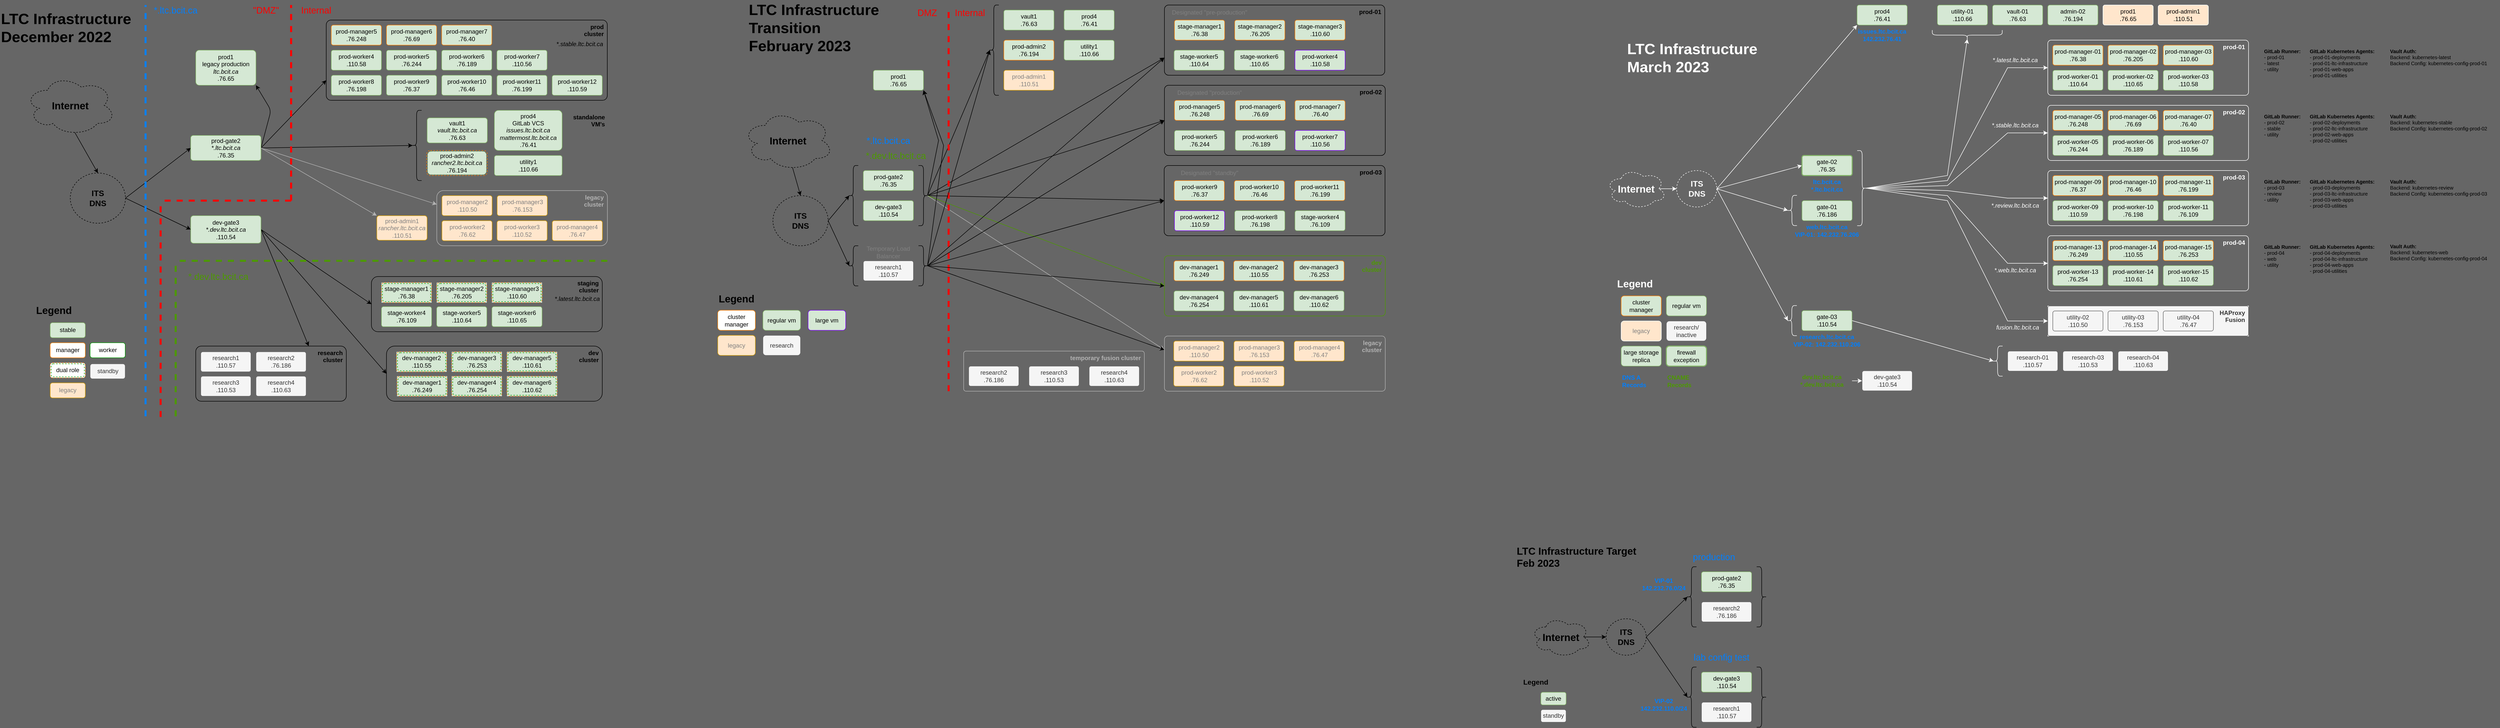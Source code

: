 <mxfile version="20.8.16" type="device"><diagram id="jypZsJmhGCqAaLn2Il6_" name="Page-1"><mxGraphModel dx="2479" dy="1228" grid="1" gridSize="10" guides="1" tooltips="1" connect="1" arrows="1" fold="1" page="1" pageScale="1" pageWidth="850" pageHeight="1100" background="#666666" math="0" shadow="0"><root><mxCell id="0"/><mxCell id="1" parent="0"/><mxCell id="ow81fTfsdcnP5gHgwDa_-328" value="&lt;font style=&quot;font-size: 12px;&quot;&gt;Temporary Load Balancer&lt;/font&gt;" style="text;html=1;strokeColor=none;fillColor=none;align=center;verticalAlign=bottom;whiteSpace=wrap;rounded=0;fontColor=#808080;" parent="1" vertex="1"><mxGeometry x="960" y="529.86" width="100" height="30" as="geometry"/></mxCell><mxCell id="ow81fTfsdcnP5gHgwDa_-120" value="&lt;b&gt;prod-03&lt;br&gt;&lt;/b&gt;" style="shape=ext;margin=3;double=0;whiteSpace=wrap;html=1;align=right;fillColor=none;rounded=1;spacingRight=5;arcSize=6;verticalAlign=top;" parent="1" vertex="1"><mxGeometry x="1559.5" y="370" width="440" height="140" as="geometry"/></mxCell><mxCell id="ssO4QC-9UpLF29hUccAE-41" value="&lt;blockquote style=&quot;margin: 0 0 0 40px ; border: none ; padding: 0px&quot;&gt;&lt;/blockquote&gt;&lt;blockquote style=&quot;margin: 0 0 0 40px ; border: none ; padding: 0px&quot;&gt;&lt;/blockquote&gt;&lt;b&gt;research&lt;/b&gt;&lt;br&gt;&lt;b&gt;cluster&lt;/b&gt;" style="shape=ext;margin=3;double=0;whiteSpace=wrap;html=1;align=right;fillColor=none;rounded=1;perimeterSpacing=0;labelPadding=0;noLabel=0;perimeter=rectanglePerimeter;spacingRight=5;verticalAlign=top;arcSize=10;" parent="1" vertex="1"><mxGeometry x="-370" y="730" width="300" height="110" as="geometry"/></mxCell><mxCell id="ssO4QC-9UpLF29hUccAE-64" style="rounded=0;orthogonalLoop=1;jettySize=auto;html=1;exitX=0.55;exitY=0.95;exitDx=0;exitDy=0;exitPerimeter=0;entryX=0.5;entryY=0;entryDx=0;entryDy=0;" parent="1" source="ssO4QC-9UpLF29hUccAE-2" target="ssO4QC-9UpLF29hUccAE-63" edge="1"><mxGeometry relative="1" as="geometry"><mxPoint x="-1541.25" y="390.5" as="targetPoint"/><mxPoint x="-1147.25" y="415" as="sourcePoint"/></mxGeometry></mxCell><mxCell id="ssO4QC-9UpLF29hUccAE-2" value="&lt;b&gt;&lt;font style=&quot;font-size: 20px&quot;&gt;Internet&lt;/font&gt;&lt;/b&gt;" style="ellipse;shape=cloud;whiteSpace=wrap;html=1;align=center;dashed=1;fillColor=none;" parent="1" vertex="1"><mxGeometry x="-710" y="190.0" width="180" height="120" as="geometry"/></mxCell><mxCell id="ssO4QC-9UpLF29hUccAE-78" style="edgeStyle=none;orthogonalLoop=1;jettySize=auto;html=1;exitX=1;exitY=0.5;exitDx=0;exitDy=0;entryX=0;entryY=0.75;entryDx=0;entryDy=0;" parent="1" source="PNpzHPKhy2_oN3R26td1-1" target="ssO4QC-9UpLF29hUccAE-26" edge="1"><mxGeometry relative="1" as="geometry"><mxPoint x="-346" y="592" as="targetPoint"/><mxPoint x="-262.0" y="420" as="sourcePoint"/></mxGeometry></mxCell><mxCell id="ssO4QC-9UpLF29hUccAE-79" style="edgeStyle=none;orthogonalLoop=1;jettySize=auto;html=1;exitX=1;exitY=0.5;exitDx=0;exitDy=0;entryX=0;entryY=0.5;entryDx=0;entryDy=0;" parent="1" source="ssO4QC-9UpLF29hUccAE-4" target="ssO4QC-9UpLF29hUccAE-27" edge="1"><mxGeometry relative="1" as="geometry"><mxPoint x="-260" y="715" as="sourcePoint"/></mxGeometry></mxCell><mxCell id="ssO4QC-9UpLF29hUccAE-82" style="edgeStyle=none;orthogonalLoop=1;jettySize=auto;html=1;exitX=1;exitY=0.5;exitDx=0;exitDy=0;entryX=0.1;entryY=0.5;entryDx=0;entryDy=0;entryPerimeter=0;" parent="1" source="PNpzHPKhy2_oN3R26td1-1" target="jkpW9OEC9UxfsNG3zo9g-3" edge="1"><mxGeometry relative="1" as="geometry"><mxPoint x="-262.0" y="420" as="sourcePoint"/></mxGeometry></mxCell><mxCell id="ssO4QC-9UpLF29hUccAE-3" value="research3&lt;i&gt;&lt;br&gt;&lt;/i&gt;.110.53" style="rounded=1;arcSize=10;whiteSpace=wrap;html=1;align=center;fillColor=#f5f5f5;strokeColor=#666666;fontColor=#333333;" parent="1" vertex="1"><mxGeometry x="-360" y="790" width="100" height="40" as="geometry"/></mxCell><mxCell id="ssO4QC-9UpLF29hUccAE-83" style="edgeStyle=none;orthogonalLoop=1;jettySize=auto;html=1;exitX=1;exitY=0.5;exitDx=0;exitDy=0;entryX=0;entryY=0.5;entryDx=0;entryDy=0;" parent="1" source="ssO4QC-9UpLF29hUccAE-4" target="ssO4QC-9UpLF29hUccAE-28" edge="1"><mxGeometry relative="1" as="geometry"><mxPoint x="-260" y="715" as="sourcePoint"/><mxPoint x="2.0" y="801.43" as="targetPoint"/></mxGeometry></mxCell><mxCell id="ssO4QC-9UpLF29hUccAE-86" style="edgeStyle=none;orthogonalLoop=1;jettySize=auto;html=1;exitX=1;exitY=0.5;exitDx=0;exitDy=0;entryX=0.75;entryY=0;entryDx=0;entryDy=0;" parent="1" source="ssO4QC-9UpLF29hUccAE-4" target="ssO4QC-9UpLF29hUccAE-41" edge="1"><mxGeometry relative="1" as="geometry"><mxPoint x="-260" y="715" as="sourcePoint"/></mxGeometry></mxCell><mxCell id="ssO4QC-9UpLF29hUccAE-4" value="dev-gate3&lt;br&gt;&lt;i&gt;*.dev.ltc.bcit.ca&lt;br&gt;&lt;/i&gt;.110.54" style="rounded=1;arcSize=10;whiteSpace=wrap;html=1;align=center;fillColor=#d5e8d4;strokeColor=#82b366;" parent="1" vertex="1"><mxGeometry x="-380" y="470" width="140" height="55" as="geometry"/></mxCell><mxCell id="ssO4QC-9UpLF29hUccAE-30" value="prod4&lt;br&gt;GitLab VCS&lt;br&gt;&lt;i&gt;issues.ltc.bcit.ca&lt;br&gt;mattermost.ltc.bcit.ca&lt;br&gt;&lt;/i&gt;.76.41" style="rounded=1;arcSize=10;whiteSpace=wrap;html=1;align=center;fillColor=#d5e8d4;strokeColor=#82b366;" parent="1" vertex="1"><mxGeometry x="225" y="260" width="135" height="80" as="geometry"/></mxCell><mxCell id="ssO4QC-9UpLF29hUccAE-62" value="prod1&lt;br&gt;legacy production&lt;br&gt;&lt;i&gt;ltc.bcit.ca&lt;br&gt;&lt;/i&gt;.76.65" style="rounded=1;arcSize=10;whiteSpace=wrap;html=1;align=center;fillColor=#d5e8d4;strokeColor=#82b366;" parent="1" vertex="1"><mxGeometry x="-370" y="140" width="120" height="70" as="geometry"/></mxCell><mxCell id="ssO4QC-9UpLF29hUccAE-69" style="edgeStyle=none;orthogonalLoop=1;jettySize=auto;html=1;entryX=0;entryY=0.5;entryDx=0;entryDy=0;exitX=1;exitY=0.5;exitDx=0;exitDy=0;strokeWidth=1;strokeColor=#000000;" parent="1" source="ssO4QC-9UpLF29hUccAE-63" target="PNpzHPKhy2_oN3R26td1-1" edge="1"><mxGeometry relative="1" as="geometry"><mxPoint x="-1391.25" y="530.5" as="sourcePoint"/><mxPoint x="-458" y="420" as="targetPoint"/></mxGeometry></mxCell><mxCell id="ssO4QC-9UpLF29hUccAE-70" style="edgeStyle=none;orthogonalLoop=1;jettySize=auto;html=1;exitX=1;exitY=0.5;exitDx=0;exitDy=0;entryX=0;entryY=0.5;entryDx=0;entryDy=0;" parent="1" source="ssO4QC-9UpLF29hUccAE-63" target="ssO4QC-9UpLF29hUccAE-4" edge="1"><mxGeometry relative="1" as="geometry"><mxPoint x="-854" y="729" as="targetPoint"/></mxGeometry></mxCell><mxCell id="ssO4QC-9UpLF29hUccAE-72" style="edgeStyle=none;orthogonalLoop=1;jettySize=auto;html=1;entryX=1;entryY=1;entryDx=0;entryDy=0;exitX=1;exitY=0.5;exitDx=0;exitDy=0;" parent="1" source="PNpzHPKhy2_oN3R26td1-1" target="ssO4QC-9UpLF29hUccAE-62" edge="1"><mxGeometry relative="1" as="geometry"><mxPoint x="-262.0" y="420" as="sourcePoint"/><mxPoint x="-497" y="495" as="targetPoint"/><Array as="points"><mxPoint x="-220" y="260"/></Array></mxGeometry></mxCell><mxCell id="ssO4QC-9UpLF29hUccAE-63" value="&lt;b style=&quot;font-size: 16px&quot;&gt;ITS&lt;br&gt;DNS&lt;/b&gt;" style="ellipse;whiteSpace=wrap;html=1;align=center;dashed=1;rounded=1;fillColor=none;" parent="1" vertex="1"><mxGeometry x="-620" y="385" width="110" height="100" as="geometry"/></mxCell><mxCell id="ssO4QC-9UpLF29hUccAE-97" value="&lt;font style=&quot;font-size: 30px&quot;&gt;&lt;b&gt;LTC Infrastructure&lt;br&gt;December 2022&lt;/b&gt;&lt;/font&gt;" style="text;html=1;strokeColor=none;fillColor=none;align=left;verticalAlign=middle;whiteSpace=wrap;rounded=0;" parent="1" vertex="1"><mxGeometry x="-760" y="40.0" width="280" height="110" as="geometry"/></mxCell><mxCell id="LwrFlGE9gnEI0ruCcwtA-46" value="&lt;font color=&quot;#ff0000&quot; style=&quot;font-size: 18px&quot;&gt;&quot;DMZ&quot;&lt;/font&gt;" style="text;html=1;strokeColor=none;fillColor=none;align=center;verticalAlign=middle;whiteSpace=wrap;rounded=0;dashed=1;fontSize=20;labelPosition=center;verticalLabelPosition=middle;" parent="1" vertex="1"><mxGeometry x="-270" y="40.0" width="80" height="40" as="geometry"/></mxCell><mxCell id="LwrFlGE9gnEI0ruCcwtA-48" value="&lt;font color=&quot;#ff0000&quot; style=&quot;font-size: 18px&quot;&gt;Internal&lt;/font&gt;" style="text;html=1;strokeColor=none;fillColor=none;align=center;verticalAlign=middle;whiteSpace=wrap;rounded=0;dashed=1;fontSize=20;" parent="1" vertex="1"><mxGeometry x="-170" y="40.0" width="80" height="40" as="geometry"/></mxCell><mxCell id="LwrFlGE9gnEI0ruCcwtA-50" value="" style="endArrow=none;dashed=1;html=1;strokeWidth=4;rounded=1;fontSize=26;fontColor=#FF0000;strokeColor=#FF0000;" parent="1" edge="1"><mxGeometry width="50" height="50" relative="1" as="geometry"><mxPoint x="-180" y="440" as="sourcePoint"/><mxPoint x="-180" y="50.0" as="targetPoint"/></mxGeometry></mxCell><mxCell id="Dh-eU6Jg2qnH6y2vMVN5-1" style="edgeStyle=none;orthogonalLoop=1;jettySize=auto;html=1;entryX=0;entryY=0.25;entryDx=0;entryDy=0;strokeColor=#B3B3B3;exitX=1;exitY=0.5;exitDx=0;exitDy=0;" parent="1" source="PNpzHPKhy2_oN3R26td1-1" target="qlhoAPYAnQ4pRfNkZIUs-2" edge="1"><mxGeometry relative="1" as="geometry"><mxPoint x="-567" y="1130" as="targetPoint"/><mxPoint x="-262.0" y="420" as="sourcePoint"/></mxGeometry></mxCell><mxCell id="qlhoAPYAnQ4pRfNkZIUs-22" value="" style="endArrow=none;dashed=1;html=1;rounded=1;fontSize=26;strokeColor=#007FFF;fontColor=#FF0000;strokeWidth=4;" parent="1" edge="1"><mxGeometry width="50" height="50" relative="1" as="geometry"><mxPoint x="-470" y="870" as="sourcePoint"/><mxPoint x="-470" y="50.0" as="targetPoint"/></mxGeometry></mxCell><mxCell id="qlhoAPYAnQ4pRfNkZIUs-24" value="" style="endArrow=none;dashed=1;html=1;rounded=1;fontSize=26;strokeColor=#4D9900;fontColor=#FF0000;strokeWidth=4;" parent="1" edge="1"><mxGeometry width="50" height="50" relative="1" as="geometry"><mxPoint x="450" y="560" as="sourcePoint"/><mxPoint x="-410" y="560" as="targetPoint"/></mxGeometry></mxCell><mxCell id="qlhoAPYAnQ4pRfNkZIUs-25" value="" style="endArrow=none;dashed=1;html=1;rounded=1;fontSize=26;strokeColor=#4D9900;fontColor=#FF0000;strokeWidth=4;" parent="1" edge="1"><mxGeometry width="50" height="50" relative="1" as="geometry"><mxPoint x="-410" y="870" as="sourcePoint"/><mxPoint x="-410" y="560" as="targetPoint"/></mxGeometry></mxCell><mxCell id="qlhoAPYAnQ4pRfNkZIUs-26" value="&lt;font style=&quot;font-size: 18px&quot; color=&quot;#007fff&quot;&gt;*.ltc.bcit.ca&lt;/font&gt;" style="text;html=1;strokeColor=none;fillColor=none;align=center;verticalAlign=middle;whiteSpace=wrap;rounded=0;dashed=1;fontSize=20;" parent="1" vertex="1"><mxGeometry x="-460" y="40.0" width="100" height="40" as="geometry"/></mxCell><mxCell id="qlhoAPYAnQ4pRfNkZIUs-27" value="&lt;font style=&quot;font-size: 18px&quot; color=&quot;#4d9900&quot;&gt;*.dev.ltc.bcit.ca&lt;/font&gt;" style="text;html=1;strokeColor=none;fillColor=none;align=center;verticalAlign=middle;whiteSpace=wrap;rounded=0;dashed=1;fontSize=20;" parent="1" vertex="1"><mxGeometry x="-390" y="571.43" width="130" height="40" as="geometry"/></mxCell><mxCell id="YeYnGHtXRdd9GafCND93-4" value="" style="group" parent="1" vertex="1" connectable="0"><mxGeometry x="-690" y="643.43" width="181" height="190" as="geometry"/></mxCell><mxCell id="ssO4QC-9UpLF29hUccAE-94" value="stable" style="whiteSpace=wrap;html=1;align=center;rounded=1;fillColor=#d5e8d4;strokeColor=#82b366;" parent="YeYnGHtXRdd9GafCND93-4" vertex="1"><mxGeometry x="30" y="40" width="70" height="30" as="geometry"/></mxCell><mxCell id="ssO4QC-9UpLF29hUccAE-96" value="standby" style="whiteSpace=wrap;html=1;align=center;rounded=1;fillColor=#f5f5f5;fontColor=#333333;strokeColor=#666666;" parent="YeYnGHtXRdd9GafCND93-4" vertex="1"><mxGeometry x="109.5" y="122" width="70" height="30" as="geometry"/></mxCell><mxCell id="Fg-Uhp-u95UDLk2gJvwy-1" value="manager" style="whiteSpace=wrap;html=1;align=center;rounded=1;strokeColor=#FF8000;" parent="YeYnGHtXRdd9GafCND93-4" vertex="1"><mxGeometry x="30" y="80" width="70" height="30" as="geometry"/></mxCell><mxCell id="Fg-Uhp-u95UDLk2gJvwy-2" value="worker" style="whiteSpace=wrap;html=1;align=center;rounded=1;strokeColor=#009900;" parent="YeYnGHtXRdd9GafCND93-4" vertex="1"><mxGeometry x="109.5" y="80" width="70" height="30" as="geometry"/></mxCell><mxCell id="Fg-Uhp-u95UDLk2gJvwy-3" value="dual role" style="whiteSpace=wrap;html=1;align=center;rounded=1;strokeColor=#FF8000;dashed=1;" parent="YeYnGHtXRdd9GafCND93-4" vertex="1"><mxGeometry x="30" y="120" width="70" height="30" as="geometry"/></mxCell><mxCell id="LwrFlGE9gnEI0ruCcwtA-1" value="" style="whiteSpace=wrap;html=1;align=center;rounded=1;strokeColor=#009900;dashed=1;fillColor=none;perimeterSpacing=1;" parent="YeYnGHtXRdd9GafCND93-4" vertex="1"><mxGeometry x="32" y="122" width="66" height="26" as="geometry"/></mxCell><mxCell id="LwrFlGE9gnEI0ruCcwtA-42" value="&lt;font size=&quot;1&quot;&gt;&lt;b style=&quot;font-size: 20px&quot;&gt;Legend&lt;/b&gt;&lt;/font&gt;" style="text;html=1;strokeColor=none;fillColor=none;align=left;verticalAlign=middle;whiteSpace=wrap;rounded=0;" parent="YeYnGHtXRdd9GafCND93-4" vertex="1"><mxGeometry width="87" height="30" as="geometry"/></mxCell><mxCell id="Dh-eU6Jg2qnH6y2vMVN5-3" value="&lt;font color=&quot;#808080&quot;&gt;legacy&lt;/font&gt;" style="whiteSpace=wrap;html=1;align=center;rounded=1;fillColor=#ffe6cc;strokeColor=#d79b00;" parent="YeYnGHtXRdd9GafCND93-4" vertex="1"><mxGeometry x="30" y="160" width="70" height="30" as="geometry"/></mxCell><mxCell id="PNpzHPKhy2_oN3R26td1-1" value="prod-gate2&lt;br&gt;&lt;i&gt;*.ltc.bcit.ca&lt;br&gt;&lt;/i&gt;.76.35" style="rounded=1;arcSize=10;whiteSpace=wrap;html=1;align=center;fillColor=#d5e8d4;strokeColor=#82b366;" parent="1" vertex="1"><mxGeometry x="-380" y="310" width="140" height="50" as="geometry"/></mxCell><mxCell id="ssO4QC-9UpLF29hUccAE-31" value="vault1&lt;br&gt;&lt;i&gt;vault.ltc.bcit.ca&lt;br&gt;&lt;/i&gt;.76.63" style="rounded=1;arcSize=10;whiteSpace=wrap;html=1;align=center;fillColor=#d5e8d4;strokeColor=#82b366;" parent="1" vertex="1"><mxGeometry x="91" y="275" width="120" height="50" as="geometry"/></mxCell><mxCell id="LwrFlGE9gnEI0ruCcwtA-11" value="utility1&lt;br&gt;.110.66" style="rounded=1;arcSize=10;whiteSpace=wrap;html=1;align=center;fillColor=#d5e8d4;strokeColor=#82b366;" parent="1" vertex="1"><mxGeometry x="225" y="350" width="135" height="40" as="geometry"/></mxCell><mxCell id="ssO4QC-9UpLF29hUccAE-26" value="&lt;b&gt;prod&lt;br&gt;cluster&lt;/b&gt;" style="shape=ext;margin=3;double=0;whiteSpace=wrap;html=1;align=right;fillColor=none;rounded=1;spacingRight=5;arcSize=6;verticalAlign=top;" parent="1" vertex="1"><mxGeometry x="-110" y="80" width="560" height="160" as="geometry"/></mxCell><mxCell id="ssO4QC-9UpLF29hUccAE-5" value="prod-manager5&lt;br&gt;.76.248" style="rounded=1;arcSize=10;whiteSpace=wrap;html=1;align=center;fillColor=#d5e8d4;strokeColor=#FF8000;strokeWidth=1;" parent="1" vertex="1"><mxGeometry x="-100" y="90" width="100" height="40" as="geometry"/></mxCell><mxCell id="ssO4QC-9UpLF29hUccAE-7" value="prod-manager6&lt;br&gt;.76.69" style="rounded=1;arcSize=10;whiteSpace=wrap;html=1;align=center;fillColor=#d5e8d4;strokeColor=#FF8000;strokeWidth=1;" parent="1" vertex="1"><mxGeometry x="10" y="90" width="100" height="40" as="geometry"/></mxCell><mxCell id="ssO4QC-9UpLF29hUccAE-8" value="prod-manager7&lt;br&gt;.76.40" style="rounded=1;arcSize=10;whiteSpace=wrap;html=1;align=center;fillColor=#d5e8d4;strokeColor=#FF8000;strokeWidth=1;" parent="1" vertex="1"><mxGeometry x="120" y="90" width="100" height="40" as="geometry"/></mxCell><mxCell id="ssO4QC-9UpLF29hUccAE-10" value="prod-worker5&lt;br&gt;.76.244" style="rounded=1;arcSize=10;whiteSpace=wrap;html=1;align=center;fillColor=#d5e8d4;strokeColor=#82b366;" parent="1" vertex="1"><mxGeometry x="10" y="140" width="100" height="40" as="geometry"/></mxCell><mxCell id="ssO4QC-9UpLF29hUccAE-11" value="prod-worker7&lt;br&gt;.110.56" style="rounded=1;arcSize=10;whiteSpace=wrap;html=1;align=center;fillColor=#d5e8d4;strokeColor=#82b366;" parent="1" vertex="1"><mxGeometry x="230" y="140" width="100" height="40" as="geometry"/></mxCell><mxCell id="ssO4QC-9UpLF29hUccAE-12" value="prod-worker10&lt;br&gt;.76.46" style="rounded=1;arcSize=10;whiteSpace=wrap;html=1;align=center;fillColor=#d5e8d4;strokeColor=#82b366;" parent="1" vertex="1"><mxGeometry x="120" y="190.0" width="100" height="40" as="geometry"/></mxCell><mxCell id="ssO4QC-9UpLF29hUccAE-13" value="prod-worker11&lt;br&gt;.76.199" style="rounded=1;arcSize=10;whiteSpace=wrap;html=1;align=center;fillColor=#d5e8d4;strokeColor=#82b366;" parent="1" vertex="1"><mxGeometry x="230" y="190.0" width="100" height="40" as="geometry"/></mxCell><mxCell id="ssO4QC-9UpLF29hUccAE-38" value="prod-worker6&lt;br&gt;.76.189" style="rounded=1;arcSize=10;whiteSpace=wrap;html=1;align=center;fillColor=#d5e8d4;strokeColor=#82b366;" parent="1" vertex="1"><mxGeometry x="120" y="140" width="100" height="40" as="geometry"/></mxCell><mxCell id="ssO4QC-9UpLF29hUccAE-39" value="prod-worker8&lt;br&gt;.76.198" style="rounded=1;arcSize=10;whiteSpace=wrap;html=1;align=center;fillColor=#d5e8d4;strokeColor=#82b366;" parent="1" vertex="1"><mxGeometry x="-100" y="190.0" width="100" height="40" as="geometry"/></mxCell><mxCell id="ssO4QC-9UpLF29hUccAE-40" value="prod-worker9&lt;br&gt;.76.37" style="rounded=1;arcSize=10;whiteSpace=wrap;html=1;align=center;fillColor=#d5e8d4;strokeColor=#82b366;" parent="1" vertex="1"><mxGeometry x="10" y="190.0" width="100" height="40" as="geometry"/></mxCell><mxCell id="ssO4QC-9UpLF29hUccAE-90" value="prod-worker12&lt;br&gt;.110.59" style="rounded=1;arcSize=10;whiteSpace=wrap;html=1;align=center;fillColor=#d5e8d4;strokeColor=#82b366;" parent="1" vertex="1"><mxGeometry x="340" y="190.0" width="100" height="40" as="geometry"/></mxCell><mxCell id="ssO4QC-9UpLF29hUccAE-91" value="prod-worker4&lt;br&gt;.110.58" style="rounded=1;arcSize=10;whiteSpace=wrap;html=1;align=center;fillColor=#d5e8d4;strokeColor=#82b366;" parent="1" vertex="1"><mxGeometry x="-100" y="140" width="100" height="40" as="geometry"/></mxCell><mxCell id="W54xGEWVpOymsmDxxhs8-1" value="&lt;i&gt;*.stable.ltc.bcit.ca&lt;/i&gt;" style="text;html=1;strokeColor=none;fillColor=none;align=center;verticalAlign=middle;whiteSpace=wrap;rounded=0;" parent="1" vertex="1"><mxGeometry x="340" y="120" width="110" height="15" as="geometry"/></mxCell><mxCell id="N2DNQkJXmUBHBwdCpJbm-1" value="" style="endArrow=none;dashed=1;html=1;strokeWidth=4;rounded=1;fontSize=26;fontColor=#FF0000;strokeColor=#FF0000;" parent="1" edge="1"><mxGeometry width="50" height="50" relative="1" as="geometry"><mxPoint x="-180" y="440" as="sourcePoint"/><mxPoint x="-440" y="440" as="targetPoint"/></mxGeometry></mxCell><mxCell id="N2DNQkJXmUBHBwdCpJbm-2" value="" style="endArrow=none;dashed=1;html=1;strokeWidth=4;rounded=1;fontSize=26;fontColor=#FF0000;strokeColor=#FF0000;" parent="1" edge="1"><mxGeometry width="50" height="50" relative="1" as="geometry"><mxPoint x="-440" y="871.43" as="sourcePoint"/><mxPoint x="-440" y="441.43" as="targetPoint"/></mxGeometry></mxCell><mxCell id="jkpW9OEC9UxfsNG3zo9g-2" value="" style="group" parent="1" vertex="1" connectable="0"><mxGeometry x="90" y="340" width="121" height="50" as="geometry"/></mxCell><mxCell id="LwrFlGE9gnEI0ruCcwtA-3" value="" style="whiteSpace=wrap;html=1;align=center;rounded=1;strokeColor=#82b366;dashed=1;fillColor=#d5e8d4;perimeterSpacing=1;container=0;" parent="jkpW9OEC9UxfsNG3zo9g-2" vertex="1"><mxGeometry x="2" y="1.75" width="117" height="46.5" as="geometry"/></mxCell><mxCell id="LwrFlGE9gnEI0ruCcwtA-2" value="prod-admin2&lt;i&gt;&lt;br&gt;rancher2.ltc.bcit.ca&lt;br&gt;&lt;/i&gt;.76.194" style="whiteSpace=wrap;html=1;align=center;rounded=1;strokeColor=#FF8000;dashed=1;fillColor=none;container=0;" parent="jkpW9OEC9UxfsNG3zo9g-2" vertex="1"><mxGeometry width="121" height="50" as="geometry"/></mxCell><mxCell id="jkpW9OEC9UxfsNG3zo9g-3" value="" style="shape=curlyBracket;whiteSpace=wrap;html=1;rounded=1;" parent="1" vertex="1"><mxGeometry x="60" y="260" width="20" height="140" as="geometry"/></mxCell><mxCell id="jkpW9OEC9UxfsNG3zo9g-4" value="&lt;div style=&quot;text-align: right&quot;&gt;&lt;b&gt;standalone&lt;/b&gt;&lt;/div&gt;&lt;b&gt;&lt;div style=&quot;text-align: right&quot;&gt;&lt;b&gt;VM's&lt;/b&gt;&lt;/div&gt;&lt;/b&gt;" style="text;whiteSpace=wrap;html=1;" parent="1" vertex="1"><mxGeometry x="380" y="260" width="60" height="40" as="geometry"/></mxCell><mxCell id="jkpW9OEC9UxfsNG3zo9g-5" value="research4&lt;br&gt;.110.63" style="rounded=1;arcSize=10;whiteSpace=wrap;html=1;align=center;fillColor=#f5f5f5;strokeColor=#666666;fontColor=#333333;" parent="1" vertex="1"><mxGeometry x="-250" y="790" width="100" height="40" as="geometry"/></mxCell><mxCell id="ssO4QC-9UpLF29hUccAE-27" value="&lt;b&gt;staging&lt;br&gt;cluster&lt;/b&gt;" style="shape=ext;margin=3;double=0;whiteSpace=wrap;html=1;align=right;fillColor=none;rounded=1;strokeColor=default;strokeWidth=1;spacingRight=5;arcSize=12;verticalAlign=top;" parent="1" vertex="1"><mxGeometry x="-20" y="591.43" width="460" height="110" as="geometry"/></mxCell><mxCell id="LwrFlGE9gnEI0ruCcwtA-8" value="stage-worker4&lt;br&gt;.76.109" style="rounded=1;arcSize=10;whiteSpace=wrap;html=1;align=center;fillColor=#d5e8d4;strokeColor=#82b366;" parent="1" vertex="1"><mxGeometry y="651.43" width="100" height="40" as="geometry"/></mxCell><mxCell id="LwrFlGE9gnEI0ruCcwtA-9" value="stage-worker5&lt;br&gt;.110.64" style="rounded=1;arcSize=10;whiteSpace=wrap;html=1;align=center;fillColor=#d5e8d4;strokeColor=#82b366;" parent="1" vertex="1"><mxGeometry x="110" y="651.43" width="100" height="40" as="geometry"/></mxCell><mxCell id="LwrFlGE9gnEI0ruCcwtA-10" value="stage-worker6&lt;br&gt;.110.65" style="rounded=1;arcSize=10;whiteSpace=wrap;html=1;align=center;fillColor=#d5e8d4;strokeColor=#82b366;" parent="1" vertex="1"><mxGeometry x="220" y="651.43" width="100" height="40" as="geometry"/></mxCell><mxCell id="LwrFlGE9gnEI0ruCcwtA-13" value="" style="group;fillColor=#d5e8d4;strokeColor=none;" parent="1" vertex="1" connectable="0"><mxGeometry y="603.43" width="100" height="40" as="geometry"/></mxCell><mxCell id="LwrFlGE9gnEI0ruCcwtA-14" value="" style="whiteSpace=wrap;html=1;align=center;rounded=1;strokeColor=#009900;dashed=1;fillColor=none;perimeterSpacing=1;" parent="LwrFlGE9gnEI0ruCcwtA-13" vertex="1"><mxGeometry x="2" y="2" width="96" height="36" as="geometry"/></mxCell><mxCell id="LwrFlGE9gnEI0ruCcwtA-15" value="stage-manager1&lt;br&gt;.76.38" style="whiteSpace=wrap;html=1;align=center;rounded=1;strokeColor=#FF8000;dashed=1;fillColor=none;" parent="LwrFlGE9gnEI0ruCcwtA-13" vertex="1"><mxGeometry width="100" height="40" as="geometry"/></mxCell><mxCell id="LwrFlGE9gnEI0ruCcwtA-17" value="" style="group;fillColor=#d5e8d4;strokeColor=none;" parent="1" vertex="1" connectable="0"><mxGeometry x="110" y="603.43" width="100" height="40" as="geometry"/></mxCell><mxCell id="LwrFlGE9gnEI0ruCcwtA-18" value="" style="whiteSpace=wrap;html=1;align=center;rounded=1;strokeColor=#009900;dashed=1;fillColor=none;perimeterSpacing=1;" parent="LwrFlGE9gnEI0ruCcwtA-17" vertex="1"><mxGeometry x="2" y="2" width="96" height="36" as="geometry"/></mxCell><mxCell id="LwrFlGE9gnEI0ruCcwtA-19" value="stage-manager2&lt;br&gt;.76.205" style="whiteSpace=wrap;html=1;align=center;rounded=1;strokeColor=#FF8000;dashed=1;fillColor=none;" parent="LwrFlGE9gnEI0ruCcwtA-17" vertex="1"><mxGeometry width="100" height="40" as="geometry"/></mxCell><mxCell id="LwrFlGE9gnEI0ruCcwtA-20" value="" style="group;fillColor=#d5e8d4;strokeColor=none;" parent="1" vertex="1" connectable="0"><mxGeometry x="220" y="603.43" width="100" height="40" as="geometry"/></mxCell><mxCell id="LwrFlGE9gnEI0ruCcwtA-21" value="" style="whiteSpace=wrap;html=1;align=center;rounded=1;strokeColor=#009900;dashed=1;fillColor=none;perimeterSpacing=1;" parent="LwrFlGE9gnEI0ruCcwtA-20" vertex="1"><mxGeometry x="2" y="2" width="96" height="36" as="geometry"/></mxCell><mxCell id="LwrFlGE9gnEI0ruCcwtA-22" value="stage-manager3&lt;br&gt;.110.60" style="whiteSpace=wrap;html=1;align=center;rounded=1;strokeColor=#FF8000;dashed=1;fillColor=none;" parent="LwrFlGE9gnEI0ruCcwtA-20" vertex="1"><mxGeometry width="100" height="40" as="geometry"/></mxCell><mxCell id="ssO4QC-9UpLF29hUccAE-28" value="&lt;b&gt;dev&lt;br&gt;cluster&lt;/b&gt;" style="shape=ext;margin=3;double=0;whiteSpace=wrap;html=1;align=right;fillColor=none;rounded=1;spacingRight=5;verticalAlign=top;movable=1;resizable=1;rotatable=1;deletable=1;editable=1;connectable=1;" parent="1" vertex="1"><mxGeometry x="10" y="730" width="430" height="110" as="geometry"/></mxCell><mxCell id="ssO4QC-9UpLF29hUccAE-42" value="research1&lt;br&gt;.110.57" style="rounded=1;arcSize=10;whiteSpace=wrap;html=1;align=center;fillColor=#f5f5f5;strokeColor=#666666;fontColor=#333333;" parent="1" vertex="1"><mxGeometry x="-360" y="741.43" width="100" height="40" as="geometry"/></mxCell><mxCell id="ssO4QC-9UpLF29hUccAE-89" value="research2&lt;br&gt;.76.186" style="rounded=1;arcSize=10;whiteSpace=wrap;html=1;align=center;fillColor=#f5f5f5;strokeColor=#666666;fontColor=#333333;" parent="1" vertex="1"><mxGeometry x="-250" y="741.43" width="100" height="40" as="geometry"/></mxCell><mxCell id="LwrFlGE9gnEI0ruCcwtA-23" value="" style="group;fillColor=#d5e8d4;strokeColor=none;" parent="1" vertex="1" connectable="0"><mxGeometry x="30" y="741.43" width="100" height="40" as="geometry"/></mxCell><mxCell id="LwrFlGE9gnEI0ruCcwtA-24" value="" style="whiteSpace=wrap;html=1;align=center;rounded=1;strokeColor=#009900;dashed=1;fillColor=none;perimeterSpacing=1;" parent="LwrFlGE9gnEI0ruCcwtA-23" vertex="1"><mxGeometry x="2" y="2" width="96" height="36" as="geometry"/></mxCell><mxCell id="LwrFlGE9gnEI0ruCcwtA-25" value="dev-manager2&lt;br&gt;.110.55" style="whiteSpace=wrap;html=1;align=center;rounded=1;strokeColor=#FF8000;dashed=1;fillColor=none;" parent="LwrFlGE9gnEI0ruCcwtA-23" vertex="1"><mxGeometry width="100" height="40" as="geometry"/></mxCell><mxCell id="LwrFlGE9gnEI0ruCcwtA-26" value="" style="group;fillColor=#d5e8d4;strokeColor=none;" parent="1" vertex="1" connectable="0"><mxGeometry x="140" y="741.43" width="100" height="40" as="geometry"/></mxCell><mxCell id="LwrFlGE9gnEI0ruCcwtA-27" value="" style="whiteSpace=wrap;html=1;align=center;rounded=1;strokeColor=#009900;dashed=1;fillColor=none;perimeterSpacing=1;" parent="LwrFlGE9gnEI0ruCcwtA-26" vertex="1"><mxGeometry x="2" y="2" width="96" height="36" as="geometry"/></mxCell><mxCell id="LwrFlGE9gnEI0ruCcwtA-28" value="dev-manager3&lt;br&gt;.76.253" style="whiteSpace=wrap;html=1;align=center;rounded=1;strokeColor=#FF8000;dashed=1;fillColor=none;" parent="LwrFlGE9gnEI0ruCcwtA-26" vertex="1"><mxGeometry width="100" height="40" as="geometry"/></mxCell><mxCell id="LwrFlGE9gnEI0ruCcwtA-29" value="" style="group;fillColor=#d5e8d4;strokeColor=none;" parent="1" vertex="1" connectable="0"><mxGeometry x="250" y="741.43" width="100" height="40" as="geometry"/></mxCell><mxCell id="LwrFlGE9gnEI0ruCcwtA-30" value="" style="whiteSpace=wrap;html=1;align=center;rounded=1;strokeColor=#009900;dashed=1;fillColor=none;perimeterSpacing=1;" parent="LwrFlGE9gnEI0ruCcwtA-29" vertex="1"><mxGeometry x="2" y="2" width="96" height="36" as="geometry"/></mxCell><mxCell id="LwrFlGE9gnEI0ruCcwtA-31" value="dev-manager5&lt;br&gt;.110.61" style="whiteSpace=wrap;html=1;align=center;rounded=1;strokeColor=#FF8000;dashed=1;fillColor=none;" parent="LwrFlGE9gnEI0ruCcwtA-29" vertex="1"><mxGeometry width="100" height="40" as="geometry"/></mxCell><mxCell id="LwrFlGE9gnEI0ruCcwtA-33" value="" style="group;fillColor=#d5e8d4;strokeColor=none;" parent="1" vertex="1" connectable="0"><mxGeometry x="31" y="790" width="100" height="40" as="geometry"/></mxCell><mxCell id="LwrFlGE9gnEI0ruCcwtA-34" value="" style="whiteSpace=wrap;html=1;align=center;rounded=1;strokeColor=#009900;dashed=1;fillColor=none;perimeterSpacing=1;" parent="LwrFlGE9gnEI0ruCcwtA-33" vertex="1"><mxGeometry x="2" y="2" width="96" height="36" as="geometry"/></mxCell><mxCell id="LwrFlGE9gnEI0ruCcwtA-35" value="dev-manager1&lt;br&gt;.76.249" style="whiteSpace=wrap;html=1;align=center;rounded=1;strokeColor=#FF8000;dashed=1;fillColor=none;" parent="LwrFlGE9gnEI0ruCcwtA-33" vertex="1"><mxGeometry width="100" height="40" as="geometry"/></mxCell><mxCell id="LwrFlGE9gnEI0ruCcwtA-36" value="" style="group;fillColor=#d5e8d4;strokeColor=none;" parent="1" vertex="1" connectable="0"><mxGeometry x="140" y="790" width="100" height="40" as="geometry"/></mxCell><mxCell id="LwrFlGE9gnEI0ruCcwtA-37" value="" style="whiteSpace=wrap;html=1;align=center;rounded=1;strokeColor=#009900;dashed=1;fillColor=none;perimeterSpacing=1;" parent="LwrFlGE9gnEI0ruCcwtA-36" vertex="1"><mxGeometry x="2" y="2" width="96" height="36" as="geometry"/></mxCell><mxCell id="LwrFlGE9gnEI0ruCcwtA-38" value="dev-manager4&lt;br&gt;.76.254" style="whiteSpace=wrap;html=1;align=center;rounded=1;strokeColor=#FF8000;dashed=1;fillColor=none;" parent="LwrFlGE9gnEI0ruCcwtA-36" vertex="1"><mxGeometry width="100" height="40" as="geometry"/></mxCell><mxCell id="LwrFlGE9gnEI0ruCcwtA-39" value="" style="group;fillColor=#d5e8d4;strokeColor=none;" parent="1" vertex="1" connectable="0"><mxGeometry x="250" y="790" width="100" height="40" as="geometry"/></mxCell><mxCell id="LwrFlGE9gnEI0ruCcwtA-40" value="" style="whiteSpace=wrap;html=1;align=center;rounded=1;strokeColor=#009900;dashed=1;fillColor=none;perimeterSpacing=1;" parent="LwrFlGE9gnEI0ruCcwtA-39" vertex="1"><mxGeometry x="2" y="2" width="96" height="36" as="geometry"/></mxCell><mxCell id="LwrFlGE9gnEI0ruCcwtA-41" value="dev-manager6&lt;br&gt;.110.62" style="whiteSpace=wrap;html=1;align=center;rounded=1;strokeColor=#FF8000;dashed=1;fillColor=none;" parent="LwrFlGE9gnEI0ruCcwtA-39" vertex="1"><mxGeometry width="100" height="40" as="geometry"/></mxCell><mxCell id="W54xGEWVpOymsmDxxhs8-2" value="&lt;i&gt;*.latest.ltc.bcit.ca&lt;/i&gt;" style="text;html=1;strokeColor=none;fillColor=none;align=center;verticalAlign=middle;whiteSpace=wrap;rounded=0;" parent="1" vertex="1"><mxGeometry x="340" y="628.43" width="100" height="15" as="geometry"/></mxCell><mxCell id="qlhoAPYAnQ4pRfNkZIUs-2" value="&lt;b&gt;&lt;font color=&quot;#b3b3b3&quot;&gt;legacy&lt;br&gt;cluster&lt;/font&gt;&lt;/b&gt;" style="shape=ext;margin=3;double=0;whiteSpace=wrap;html=1;align=right;fillColor=none;rounded=1;strokeColor=#B3B3B3;strokeWidth=1;spacingRight=5;arcSize=12;verticalAlign=top;" parent="1" vertex="1"><mxGeometry x="110.25" y="420" width="340" height="110" as="geometry"/></mxCell><mxCell id="Dh-eU6Jg2qnH6y2vMVN5-2" value="&lt;font color=&quot;#808080&quot;&gt;prod-admin1&lt;br&gt;&lt;i&gt;rancher.ltc.bcit.ca&lt;br&gt;&lt;/i&gt;.110.51&lt;/font&gt;" style="rounded=1;arcSize=10;whiteSpace=wrap;html=1;align=center;fillColor=#ffe6cc;strokeColor=#d79b00;" parent="1" vertex="1"><mxGeometry x="-9.25" y="470" width="100.25" height="49" as="geometry"/></mxCell><mxCell id="Dh-eU6Jg2qnH6y2vMVN5-5" value="&lt;font color=&quot;#808080&quot;&gt;prod-manager4&lt;br&gt;.76.47&lt;/font&gt;" style="rounded=1;arcSize=10;whiteSpace=wrap;html=1;align=center;fillColor=#ffe6cc;strokeColor=#d79b00;" parent="1" vertex="1"><mxGeometry x="340.25" y="480" width="100" height="40" as="geometry"/></mxCell><mxCell id="qlhoAPYAnQ4pRfNkZIUs-16" value="&lt;font color=&quot;#808080&quot;&gt;prod-worker2&lt;br&gt;.76.62&lt;/font&gt;" style="rounded=1;arcSize=10;whiteSpace=wrap;html=1;align=center;fillColor=#ffe6cc;strokeColor=#d79b00;" parent="1" vertex="1"><mxGeometry x="120.5" y="480" width="100" height="40" as="geometry"/></mxCell><mxCell id="qlhoAPYAnQ4pRfNkZIUs-18" value="&lt;font color=&quot;#808080&quot;&gt;prod-manager3&lt;br&gt;.76.153&lt;/font&gt;" style="rounded=1;arcSize=10;whiteSpace=wrap;html=1;align=center;fillColor=#ffe6cc;strokeColor=#d79b00;" parent="1" vertex="1"><mxGeometry x="230.5" y="430" width="100" height="40" as="geometry"/></mxCell><mxCell id="qlhoAPYAnQ4pRfNkZIUs-19" value="&lt;font color=&quot;#808080&quot;&gt;prod-worker3&lt;br&gt;.110.52&lt;/font&gt;" style="rounded=1;arcSize=10;whiteSpace=wrap;html=1;align=center;fillColor=#ffe6cc;strokeColor=#d79b00;" parent="1" vertex="1"><mxGeometry x="230.25" y="480" width="100" height="40" as="geometry"/></mxCell><mxCell id="qlhoAPYAnQ4pRfNkZIUs-17" value="&lt;font color=&quot;#808080&quot;&gt;prod-manager2&lt;br&gt;.110.50&lt;/font&gt;" style="rounded=1;arcSize=10;whiteSpace=wrap;html=1;align=center;fillColor=#ffe6cc;strokeColor=#d79b00;" parent="1" vertex="1"><mxGeometry x="120.5" y="430" width="100" height="40" as="geometry"/></mxCell><mxCell id="jkpW9OEC9UxfsNG3zo9g-7" style="edgeStyle=none;orthogonalLoop=1;jettySize=auto;html=1;entryX=0;entryY=0;entryDx=0;entryDy=0;strokeColor=#B3B3B3;exitX=1;exitY=0.5;exitDx=0;exitDy=0;" parent="1" source="PNpzHPKhy2_oN3R26td1-1" target="Dh-eU6Jg2qnH6y2vMVN5-2" edge="1"><mxGeometry relative="1" as="geometry"><mxPoint x="120.25" y="457.5" as="targetPoint"/><mxPoint x="-230" y="345" as="sourcePoint"/></mxGeometry></mxCell><mxCell id="ow81fTfsdcnP5gHgwDa_-2" style="rounded=0;orthogonalLoop=1;jettySize=auto;html=1;exitX=0.55;exitY=0.95;exitDx=0;exitDy=0;exitPerimeter=0;entryX=0.5;entryY=0;entryDx=0;entryDy=0;" parent="1" source="ow81fTfsdcnP5gHgwDa_-3" target="ow81fTfsdcnP5gHgwDa_-16" edge="1"><mxGeometry relative="1" as="geometry"><mxPoint x="-161.25" y="440.5" as="targetPoint"/><mxPoint x="232.75" y="465" as="sourcePoint"/></mxGeometry></mxCell><mxCell id="ow81fTfsdcnP5gHgwDa_-3" value="&lt;b&gt;&lt;font style=&quot;font-size: 20px&quot;&gt;Internet&lt;/font&gt;&lt;/b&gt;" style="ellipse;shape=cloud;whiteSpace=wrap;html=1;align=center;dashed=1;fillColor=none;" parent="1" vertex="1"><mxGeometry x="720" y="260" width="180" height="120" as="geometry"/></mxCell><mxCell id="ow81fTfsdcnP5gHgwDa_-10" value="dev-gate3&lt;br&gt;.110.54" style="rounded=1;arcSize=10;whiteSpace=wrap;html=1;align=center;fillColor=#d5e8d4;strokeColor=#82b366;" parent="1" vertex="1"><mxGeometry x="960" y="440" width="100" height="40" as="geometry"/></mxCell><mxCell id="ow81fTfsdcnP5gHgwDa_-11" value="prod4&lt;i&gt;&lt;br&gt;&lt;/i&gt;.76.41" style="rounded=1;arcSize=10;whiteSpace=wrap;html=1;align=center;fillColor=#d5e8d4;strokeColor=#82b366;" parent="1" vertex="1"><mxGeometry x="1360" y="60" width="100" height="40" as="geometry"/></mxCell><mxCell id="ow81fTfsdcnP5gHgwDa_-12" value="prod1&lt;br&gt;.76.65" style="rounded=1;arcSize=10;whiteSpace=wrap;html=1;align=center;fillColor=#d5e8d4;strokeColor=#82b366;" parent="1" vertex="1"><mxGeometry x="980" y="180" width="100" height="40" as="geometry"/></mxCell><mxCell id="ow81fTfsdcnP5gHgwDa_-16" value="&lt;b style=&quot;font-size: 16px&quot;&gt;ITS&lt;br&gt;DNS&lt;/b&gt;" style="ellipse;whiteSpace=wrap;html=1;align=center;dashed=1;rounded=1;fillColor=none;" parent="1" vertex="1"><mxGeometry x="780" y="430" width="110" height="100" as="geometry"/></mxCell><mxCell id="ow81fTfsdcnP5gHgwDa_-17" value="&lt;font style=&quot;font-size: 30px&quot;&gt;&lt;b&gt;LTC Infrastructure&lt;br&gt;Transition&lt;br&gt;February 2023&lt;/b&gt;&lt;/font&gt;" style="text;html=1;strokeColor=none;fillColor=none;align=left;verticalAlign=middle;whiteSpace=wrap;rounded=0;" parent="1" vertex="1"><mxGeometry x="730" y="40" width="280" height="110" as="geometry"/></mxCell><mxCell id="ow81fTfsdcnP5gHgwDa_-36" value="prod-gate2&lt;br&gt;.76.35" style="rounded=1;arcSize=10;whiteSpace=wrap;html=1;align=center;fillColor=#d5e8d4;strokeColor=#82b366;" parent="1" vertex="1"><mxGeometry x="960" y="380" width="100" height="40" as="geometry"/></mxCell><mxCell id="ow81fTfsdcnP5gHgwDa_-37" value="vault1&lt;br&gt;.76.63" style="rounded=1;arcSize=10;whiteSpace=wrap;html=1;align=center;fillColor=#d5e8d4;strokeColor=#82b366;" parent="1" vertex="1"><mxGeometry x="1240" y="60" width="100" height="40" as="geometry"/></mxCell><mxCell id="ow81fTfsdcnP5gHgwDa_-38" value="utility1&lt;br&gt;.110.66" style="rounded=1;arcSize=10;whiteSpace=wrap;html=1;align=center;fillColor=#d5e8d4;strokeColor=#82b366;" parent="1" vertex="1"><mxGeometry x="1360" y="120" width="100" height="40" as="geometry"/></mxCell><mxCell id="ow81fTfsdcnP5gHgwDa_-58" value="" style="shape=curlyBracket;whiteSpace=wrap;html=1;rounded=1;" parent="1" vertex="1"><mxGeometry x="1210" y="50" width="20" height="180" as="geometry"/></mxCell><mxCell id="ow81fTfsdcnP5gHgwDa_-75" value="research1&lt;br&gt;.110.57" style="rounded=1;arcSize=10;whiteSpace=wrap;html=1;align=center;fillColor=#f5f5f5;strokeColor=#666666;fontColor=#333333;" parent="1" vertex="1"><mxGeometry x="960" y="560" width="100" height="40" as="geometry"/></mxCell><mxCell id="ow81fTfsdcnP5gHgwDa_-97" value="&lt;font color=&quot;#808080&quot;&gt;prod-admin1&lt;br&gt;.110.51&lt;/font&gt;" style="rounded=1;arcSize=10;whiteSpace=wrap;html=1;align=center;fillColor=#ffe6cc;strokeColor=#d79b00;" parent="1" vertex="1"><mxGeometry x="1240" y="180" width="100" height="40" as="geometry"/></mxCell><mxCell id="ow81fTfsdcnP5gHgwDa_-56" value="prod-admin2&lt;i style=&quot;border-color: var(--border-color);&quot;&gt;&lt;br style=&quot;border-color: var(--border-color);&quot;&gt;&lt;/i&gt;.76.194" style="whiteSpace=wrap;html=1;align=center;rounded=1;strokeColor=#FF8000;fillColor=#d5e8d4;perimeterSpacing=1;container=0;arcSize=10;strokeWidth=1;" parent="1" vertex="1"><mxGeometry x="1240" y="120" width="100" height="40" as="geometry"/></mxCell><mxCell id="ow81fTfsdcnP5gHgwDa_-132" value="" style="shape=curlyBracket;whiteSpace=wrap;html=1;rounded=1;" parent="1" vertex="1"><mxGeometry x="930" y="370" width="20" height="120" as="geometry"/></mxCell><mxCell id="ow81fTfsdcnP5gHgwDa_-133" value="" style="shape=curlyBracket;whiteSpace=wrap;html=1;rounded=1;rotation=-180;" parent="1" vertex="1"><mxGeometry x="1070" y="370" width="20" height="120" as="geometry"/></mxCell><mxCell id="ow81fTfsdcnP5gHgwDa_-134" style="rounded=0;orthogonalLoop=1;jettySize=auto;html=1;exitX=1;exitY=0.5;exitDx=0;exitDy=0;entryX=0.1;entryY=0.5;entryDx=0;entryDy=0;entryPerimeter=0;" parent="1" source="ow81fTfsdcnP5gHgwDa_-16" target="ow81fTfsdcnP5gHgwDa_-132" edge="1"><mxGeometry relative="1" as="geometry"><mxPoint x="806" y="500.5" as="targetPoint"/><mxPoint x="760" y="419.5" as="sourcePoint"/></mxGeometry></mxCell><mxCell id="ow81fTfsdcnP5gHgwDa_-135" style="rounded=0;orthogonalLoop=1;jettySize=auto;html=1;exitX=0.1;exitY=0.5;exitDx=0;exitDy=0;entryX=0.1;entryY=0.5;entryDx=0;entryDy=0;entryPerimeter=0;exitPerimeter=0;" parent="1" source="ow81fTfsdcnP5gHgwDa_-133" target="ow81fTfsdcnP5gHgwDa_-58" edge="1"><mxGeometry relative="1" as="geometry"><mxPoint x="1182" y="470.0" as="targetPoint"/><mxPoint x="940" y="545" as="sourcePoint"/></mxGeometry></mxCell><mxCell id="ow81fTfsdcnP5gHgwDa_-136" style="rounded=0;orthogonalLoop=1;jettySize=auto;html=1;exitX=0.1;exitY=0.5;exitDx=0;exitDy=0;entryX=0;entryY=0.75;entryDx=0;entryDy=0;exitPerimeter=0;" parent="1" source="ow81fTfsdcnP5gHgwDa_-133" target="ow81fTfsdcnP5gHgwDa_-39" edge="1"><mxGeometry relative="1" as="geometry"><mxPoint x="1314.0" y="335" as="targetPoint"/><mxPoint x="1190" y="585" as="sourcePoint"/></mxGeometry></mxCell><mxCell id="ow81fTfsdcnP5gHgwDa_-137" style="rounded=0;orthogonalLoop=1;jettySize=auto;html=1;exitX=0.1;exitY=0.5;exitDx=0;exitDy=0;entryX=0;entryY=0.5;entryDx=0;entryDy=0;exitPerimeter=0;" parent="1" source="ow81fTfsdcnP5gHgwDa_-133" target="ow81fTfsdcnP5gHgwDa_-119" edge="1"><mxGeometry relative="1" as="geometry"><mxPoint x="1590" y="210" as="targetPoint"/><mxPoint x="1098" y="400" as="sourcePoint"/></mxGeometry></mxCell><mxCell id="ow81fTfsdcnP5gHgwDa_-138" style="rounded=0;orthogonalLoop=1;jettySize=auto;html=1;exitX=0.1;exitY=0.5;exitDx=0;exitDy=0;entryX=0;entryY=0.5;entryDx=0;entryDy=0;exitPerimeter=0;" parent="1" source="ow81fTfsdcnP5gHgwDa_-133" target="ow81fTfsdcnP5gHgwDa_-120" edge="1"><mxGeometry relative="1" as="geometry"><mxPoint x="1590" y="320" as="targetPoint"/><mxPoint x="1098" y="400" as="sourcePoint"/></mxGeometry></mxCell><mxCell id="ow81fTfsdcnP5gHgwDa_-139" style="rounded=0;orthogonalLoop=1;jettySize=auto;html=1;exitX=0.1;exitY=0.5;exitDx=0;exitDy=0;entryX=0;entryY=0.5;entryDx=0;entryDy=0;exitPerimeter=0;strokeColor=#4D9900;" parent="1" source="ow81fTfsdcnP5gHgwDa_-133" target="ow81fTfsdcnP5gHgwDa_-74" edge="1"><mxGeometry relative="1" as="geometry"><mxPoint x="1590" y="500" as="targetPoint"/><mxPoint x="1098" y="400" as="sourcePoint"/></mxGeometry></mxCell><mxCell id="ow81fTfsdcnP5gHgwDa_-140" style="rounded=0;orthogonalLoop=1;jettySize=auto;html=1;exitX=0.1;exitY=0.5;exitDx=0;exitDy=0;entryX=0;entryY=0.25;entryDx=0;entryDy=0;exitPerimeter=0;strokeColor=#B3B3B3;" parent="1" source="ow81fTfsdcnP5gHgwDa_-133" target="ow81fTfsdcnP5gHgwDa_-96" edge="1"><mxGeometry relative="1" as="geometry"><mxPoint x="1590" y="680" as="targetPoint"/><mxPoint x="1098" y="400" as="sourcePoint"/></mxGeometry></mxCell><mxCell id="ow81fTfsdcnP5gHgwDa_-141" style="rounded=0;orthogonalLoop=1;jettySize=auto;html=1;exitX=0.1;exitY=0.5;exitDx=0;exitDy=0;entryX=1;entryY=1;entryDx=0;entryDy=0;exitPerimeter=0;" parent="1" source="ow81fTfsdcnP5gHgwDa_-133" target="ow81fTfsdcnP5gHgwDa_-12" edge="1"><mxGeometry relative="1" as="geometry"><mxPoint x="1222.0" y="150.0" as="targetPoint"/><mxPoint x="1098.0" y="400" as="sourcePoint"/><Array as="points"><mxPoint x="1110" y="320"/></Array></mxGeometry></mxCell><mxCell id="ow81fTfsdcnP5gHgwDa_-142" style="rounded=0;orthogonalLoop=1;jettySize=auto;html=1;exitX=1;exitY=0.5;exitDx=0;exitDy=0;entryX=0.1;entryY=0.5;entryDx=0;entryDy=0;entryPerimeter=0;" parent="1" source="ow81fTfsdcnP5gHgwDa_-16" target="ow81fTfsdcnP5gHgwDa_-327" edge="1"><mxGeometry relative="1" as="geometry"><mxPoint x="900" y="570" as="targetPoint"/><mxPoint x="700.0" y="475" as="sourcePoint"/></mxGeometry></mxCell><mxCell id="ow81fTfsdcnP5gHgwDa_-144" value="" style="endArrow=none;dashed=1;html=1;strokeWidth=4;rounded=1;fontSize=26;fontColor=#FF0000;strokeColor=#FF0000;" parent="1" edge="1"><mxGeometry width="50" height="50" relative="1" as="geometry"><mxPoint x="1130" y="820" as="sourcePoint"/><mxPoint x="1130" y="60" as="targetPoint"/></mxGeometry></mxCell><mxCell id="ow81fTfsdcnP5gHgwDa_-219" value="&lt;font color=&quot;#ff0000&quot; style=&quot;font-size: 18px&quot;&gt;DMZ&lt;/font&gt;" style="text;html=1;strokeColor=none;fillColor=none;align=center;verticalAlign=middle;whiteSpace=wrap;rounded=0;dashed=1;fontSize=20;labelPosition=center;verticalLabelPosition=middle;" parent="1" vertex="1"><mxGeometry x="1060" y="53" width="55" height="23" as="geometry"/></mxCell><mxCell id="ow81fTfsdcnP5gHgwDa_-220" value="&lt;font color=&quot;#ff0000&quot; style=&quot;font-size: 18px&quot;&gt;Internal&lt;/font&gt;" style="text;html=1;strokeColor=none;fillColor=none;align=center;verticalAlign=middle;whiteSpace=wrap;rounded=0;dashed=1;fontSize=20;" parent="1" vertex="1"><mxGeometry x="1140" y="53" width="65" height="23" as="geometry"/></mxCell><mxCell id="ow81fTfsdcnP5gHgwDa_-221" value="&lt;font style=&quot;font-size: 18px&quot; color=&quot;#007fff&quot;&gt;*.ltc.bcit.ca&lt;/font&gt;" style="text;html=1;strokeColor=none;fillColor=none;align=center;verticalAlign=middle;whiteSpace=wrap;rounded=0;dashed=1;fontSize=20;" parent="1" vertex="1"><mxGeometry x="960" y="310.25" width="100" height="19.5" as="geometry"/></mxCell><mxCell id="ow81fTfsdcnP5gHgwDa_-222" value="&lt;font style=&quot;font-size: 18px&quot; color=&quot;#4d9900&quot;&gt;*.dev.ltc.bcit.ca&lt;/font&gt;" style="text;html=1;strokeColor=none;fillColor=none;align=center;verticalAlign=middle;whiteSpace=wrap;rounded=0;dashed=1;fontSize=20;" parent="1" vertex="1"><mxGeometry x="960" y="340" width="130" height="20" as="geometry"/></mxCell><mxCell id="ow81fTfsdcnP5gHgwDa_-224" style="rounded=0;orthogonalLoop=1;jettySize=auto;html=1;exitX=0.875;exitY=0.5;exitDx=0;exitDy=0;exitPerimeter=0;entryX=0;entryY=0.5;entryDx=0;entryDy=0;strokeColor=#FFFFFF;" parent="1" source="ow81fTfsdcnP5gHgwDa_-225" target="ow81fTfsdcnP5gHgwDa_-230" edge="1"><mxGeometry relative="1" as="geometry"><mxPoint x="1618.75" y="380.99" as="targetPoint"/><mxPoint x="2012.75" y="405.49" as="sourcePoint"/></mxGeometry></mxCell><mxCell id="ow81fTfsdcnP5gHgwDa_-225" value="&lt;b&gt;&lt;font style=&quot;font-size: 20px&quot;&gt;Internet&lt;/font&gt;&lt;/b&gt;" style="ellipse;shape=cloud;whiteSpace=wrap;html=1;align=center;dashed=1;fillColor=none;strokeColor=#FFFFFF;fontColor=#FFFFFF;" parent="1" vertex="1"><mxGeometry x="2440" y="376.24" width="120" height="80" as="geometry"/></mxCell><mxCell id="ow81fTfsdcnP5gHgwDa_-230" value="&lt;b style=&quot;font-size: 16px&quot;&gt;ITS&lt;br&gt;DNS&lt;/b&gt;" style="ellipse;whiteSpace=wrap;html=1;align=center;dashed=1;rounded=1;fillColor=none;strokeColor=#FFFFFF;fontColor=#FFFFFF;" parent="1" vertex="1"><mxGeometry x="2580.5" y="380" width="80" height="72.73" as="geometry"/></mxCell><mxCell id="ow81fTfsdcnP5gHgwDa_-231" value="&lt;font style=&quot;font-size: 30px&quot;&gt;&lt;b&gt;LTC Infrastructure&lt;br&gt;March 2023&lt;/b&gt;&lt;/font&gt;" style="text;html=1;strokeColor=none;fillColor=none;align=left;verticalAlign=middle;whiteSpace=wrap;rounded=0;fontColor=#FFFFFF;" parent="1" vertex="1"><mxGeometry x="2480" y="100" width="280" height="110" as="geometry"/></mxCell><mxCell id="ow81fTfsdcnP5gHgwDa_-274" style="rounded=0;orthogonalLoop=1;jettySize=auto;html=1;exitX=1;exitY=0.5;exitDx=0;exitDy=0;entryX=0;entryY=0.5;entryDx=0;entryDy=0;strokeColor=#FFFFFF;" parent="1" source="ow81fTfsdcnP5gHgwDa_-230" target="ow81fTfsdcnP5gHgwDa_-232" edge="1"><mxGeometry relative="1" as="geometry"><mxPoint x="2800.25" y="380.24" as="targetPoint"/><mxPoint x="2440.25" y="399.74" as="sourcePoint"/></mxGeometry></mxCell><mxCell id="ow81fTfsdcnP5gHgwDa_-275" style="rounded=0;orthogonalLoop=1;jettySize=auto;html=1;exitX=0.1;exitY=0.5;exitDx=0;exitDy=0;entryX=0.1;entryY=0.5;entryDx=0;entryDy=0;entryPerimeter=0;exitPerimeter=0;strokeColor=#FFFFFF;" parent="1" source="ow81fTfsdcnP5gHgwDa_-273" target="ow81fTfsdcnP5gHgwDa_-235" edge="1"><mxGeometry relative="1" as="geometry"><mxPoint x="2862" y="470.0" as="targetPoint"/><mxPoint x="2620" y="545" as="sourcePoint"/><Array as="points"><mxPoint x="3120" y="390"/></Array></mxGeometry></mxCell><mxCell id="ow81fTfsdcnP5gHgwDa_-276" style="rounded=0;orthogonalLoop=1;jettySize=auto;html=1;exitX=0.1;exitY=0.5;exitDx=0;exitDy=0;entryX=0;entryY=0.5;entryDx=0;entryDy=0;exitPerimeter=0;strokeColor=#FFFFFF;" parent="1" source="ow81fTfsdcnP5gHgwDa_-273" target="ow81fTfsdcnP5gHgwDa_-295" edge="1"><mxGeometry relative="1" as="geometry"><mxPoint x="2994.0" y="335" as="targetPoint"/><mxPoint x="2870" y="585" as="sourcePoint"/><Array as="points"><mxPoint x="3120" y="400"/><mxPoint x="3240" y="175"/></Array></mxGeometry></mxCell><mxCell id="ow81fTfsdcnP5gHgwDa_-277" style="rounded=0;orthogonalLoop=1;jettySize=auto;html=1;exitX=0.1;exitY=0.5;exitDx=0;exitDy=0;entryX=0;entryY=0.5;entryDx=0;entryDy=0;exitPerimeter=0;strokeColor=#FFFFFF;" parent="1" source="ow81fTfsdcnP5gHgwDa_-273" target="ow81fTfsdcnP5gHgwDa_-241" edge="1"><mxGeometry relative="1" as="geometry"><mxPoint x="3270" y="210" as="targetPoint"/><mxPoint x="2778" y="400" as="sourcePoint"/><Array as="points"><mxPoint x="3120" y="410"/><mxPoint x="3240" y="305"/></Array></mxGeometry></mxCell><mxCell id="ow81fTfsdcnP5gHgwDa_-278" style="rounded=0;orthogonalLoop=1;jettySize=auto;html=1;exitX=0.1;exitY=0.5;exitDx=0;exitDy=0;entryX=0;entryY=0.5;entryDx=0;entryDy=0;exitPerimeter=0;strokeColor=#FFFFFF;" parent="1" source="ow81fTfsdcnP5gHgwDa_-273" target="ow81fTfsdcnP5gHgwDa_-249" edge="1"><mxGeometry relative="1" as="geometry"><mxPoint x="3270" y="320" as="targetPoint"/><mxPoint x="2778" y="400" as="sourcePoint"/><Array as="points"><mxPoint x="3120" y="420"/><mxPoint x="3240" y="435"/></Array></mxGeometry></mxCell><mxCell id="ow81fTfsdcnP5gHgwDa_-282" style="rounded=0;orthogonalLoop=1;jettySize=auto;html=1;exitX=1;exitY=0.5;exitDx=0;exitDy=0;strokeColor=#FFFFFF;entryX=0.1;entryY=0.5;entryDx=0;entryDy=0;entryPerimeter=0;" parent="1" source="ow81fTfsdcnP5gHgwDa_-230" target="Nsw4IXFEWOBVVE0uGmEJ-18" edge="1"><mxGeometry relative="1" as="geometry"><mxPoint x="2740" y="710" as="targetPoint"/><mxPoint x="2380.0" y="475" as="sourcePoint"/><Array as="points"/></mxGeometry></mxCell><mxCell id="ow81fTfsdcnP5gHgwDa_-303" style="rounded=0;orthogonalLoop=1;jettySize=auto;html=1;exitX=0.1;exitY=0.5;exitDx=0;exitDy=0;entryX=0;entryY=0.5;entryDx=0;entryDy=0;exitPerimeter=0;strokeColor=#FFFFFF;" parent="1" source="ow81fTfsdcnP5gHgwDa_-273" target="ow81fTfsdcnP5gHgwDa_-302" edge="1"><mxGeometry relative="1" as="geometry"><mxPoint x="3250" y="315" as="targetPoint"/><mxPoint x="2778" y="440" as="sourcePoint"/><Array as="points"><mxPoint x="3120" y="440"/><mxPoint x="3240" y="680"/></Array></mxGeometry></mxCell><mxCell id="ow81fTfsdcnP5gHgwDa_-228" value="prod4&lt;i&gt;&lt;br&gt;&lt;/i&gt;.76.41" style="rounded=1;arcSize=10;whiteSpace=wrap;html=1;align=center;fillColor=#d5e8d4;strokeColor=#82b366;" parent="1" vertex="1"><mxGeometry x="2940" y="50" width="100" height="40" as="geometry"/></mxCell><mxCell id="ow81fTfsdcnP5gHgwDa_-229" value="prod1&lt;br&gt;.76.65" style="rounded=1;arcSize=10;whiteSpace=wrap;html=1;align=center;fillColor=#ffe6cc;strokeColor=#FFFFFF;" parent="1" vertex="1"><mxGeometry x="3430" y="50" width="100" height="40" as="geometry"/></mxCell><mxCell id="ow81fTfsdcnP5gHgwDa_-233" value="vault-01&lt;br&gt;.76.63" style="rounded=1;arcSize=10;whiteSpace=wrap;html=1;align=center;fillColor=#d5e8d4;strokeColor=#82b366;" parent="1" vertex="1"><mxGeometry x="3210" y="50" width="100" height="40" as="geometry"/></mxCell><mxCell id="ow81fTfsdcnP5gHgwDa_-234" value="utility-01&lt;br&gt;.110.66" style="rounded=1;arcSize=10;whiteSpace=wrap;html=1;align=center;fillColor=#d5e8d4;strokeColor=#82b366;" parent="1" vertex="1"><mxGeometry x="3100" y="50" width="100" height="40" as="geometry"/></mxCell><mxCell id="ow81fTfsdcnP5gHgwDa_-235" value="" style="shape=curlyBracket;whiteSpace=wrap;html=1;rounded=1;rotation=-90;strokeColor=#FFFFFF;" parent="1" vertex="1"><mxGeometry x="3149.57" y="40.31" width="20" height="139.38" as="geometry"/></mxCell><mxCell id="ow81fTfsdcnP5gHgwDa_-239" value="&lt;font&gt;prod-admin1&lt;br&gt;.110.51&lt;/font&gt;" style="rounded=1;arcSize=10;whiteSpace=wrap;html=1;align=center;fillColor=#ffe6cc;strokeColor=#FFFFFF;fontColor=#000000;" parent="1" vertex="1"><mxGeometry x="3540" y="50" width="100" height="40" as="geometry"/></mxCell><mxCell id="ow81fTfsdcnP5gHgwDa_-256" value="admin-02&lt;i style=&quot;border-color: var(--border-color);&quot;&gt;&lt;br style=&quot;border-color: var(--border-color);&quot;&gt;&lt;/i&gt;.76.194" style="whiteSpace=wrap;html=1;align=center;rounded=1;strokeColor=#82b366;fillColor=#d5e8d4;perimeterSpacing=1;container=0;arcSize=10;strokeWidth=1;" parent="1" vertex="1"><mxGeometry x="3320" y="50" width="100" height="40" as="geometry"/></mxCell><mxCell id="ow81fTfsdcnP5gHgwDa_-305" value="" style="shape=curlyBracket;whiteSpace=wrap;html=1;rounded=1;rotation=0;strokeColor=#FFFFFF;" parent="1" vertex="1"><mxGeometry x="3210" y="730" width="20" height="60" as="geometry"/></mxCell><mxCell id="ow81fTfsdcnP5gHgwDa_-237" value="gate-03&lt;br&gt;.110.54" style="rounded=1;arcSize=10;whiteSpace=wrap;html=1;align=center;fillColor=#d5e8d4;strokeColor=#82b366;" parent="1" vertex="1"><mxGeometry x="2830" y="659.29" width="100" height="40" as="geometry"/></mxCell><mxCell id="ow81fTfsdcnP5gHgwDa_-309" style="rounded=0;orthogonalLoop=1;jettySize=auto;html=1;strokeColor=#FFFFFF;entryX=0.1;entryY=0.5;entryDx=0;entryDy=0;entryPerimeter=0;exitX=1;exitY=0.5;exitDx=0;exitDy=0;" parent="1" source="ow81fTfsdcnP5gHgwDa_-237" target="ow81fTfsdcnP5gHgwDa_-305" edge="1"><mxGeometry relative="1" as="geometry"><mxPoint x="5820" y="1532.43" as="targetPoint"/><mxPoint x="2950.0" y="870" as="sourcePoint"/><Array as="points"/></mxGeometry></mxCell><mxCell id="ow81fTfsdcnP5gHgwDa_-311" value="" style="group;fillColor=#B3B3B3;fontColor=#333333;strokeColor=#FFFFFF;" parent="1" vertex="1" connectable="0"><mxGeometry x="3320" y="650" width="400" height="60" as="geometry"/></mxCell><mxCell id="ow81fTfsdcnP5gHgwDa_-302" value="&lt;b&gt;HAProxy&lt;br&gt;Fusion&lt;br&gt;&lt;/b&gt;" style="shape=ext;margin=3;double=0;whiteSpace=wrap;html=1;align=right;fillColor=#f5f5f5;rounded=1;spacingRight=5;arcSize=6;verticalAlign=top;fontColor=#333333;strokeColor=#666666;" parent="ow81fTfsdcnP5gHgwDa_-311" vertex="1"><mxGeometry width="400" height="60" as="geometry"/></mxCell><mxCell id="ow81fTfsdcnP5gHgwDa_-267" value="&lt;font&gt;utility-04&lt;br&gt;.76.47&lt;/font&gt;" style="rounded=1;arcSize=10;whiteSpace=wrap;html=1;align=center;fillColor=#f5f5f5;strokeColor=#666666;fontColor=#333333;" parent="ow81fTfsdcnP5gHgwDa_-311" vertex="1"><mxGeometry x="230" y="10" width="100" height="40" as="geometry"/></mxCell><mxCell id="ow81fTfsdcnP5gHgwDa_-269" value="&lt;font&gt;utility-03&lt;br&gt;.76.153&lt;/font&gt;" style="rounded=1;arcSize=10;whiteSpace=wrap;html=1;align=center;fillColor=#f5f5f5;strokeColor=#666666;fontColor=#333333;" parent="ow81fTfsdcnP5gHgwDa_-311" vertex="1"><mxGeometry x="120" y="10" width="100" height="40" as="geometry"/></mxCell><mxCell id="ow81fTfsdcnP5gHgwDa_-271" value="&lt;font&gt;utility-02&lt;br&gt;.110.50&lt;/font&gt;" style="rounded=1;arcSize=10;whiteSpace=wrap;html=1;align=center;fillColor=#f5f5f5;strokeColor=#666666;fontColor=#333333;" parent="ow81fTfsdcnP5gHgwDa_-311" vertex="1"><mxGeometry x="10" y="10" width="100" height="40" as="geometry"/></mxCell><mxCell id="ow81fTfsdcnP5gHgwDa_-39" value="&lt;b&gt;prod-01&lt;br&gt;&lt;/b&gt;" style="shape=ext;margin=3;double=0;whiteSpace=wrap;html=1;align=right;fillColor=none;rounded=1;spacingRight=5;arcSize=6;verticalAlign=top;" parent="1" vertex="1"><mxGeometry x="1560" y="50" width="439" height="140" as="geometry"/></mxCell><mxCell id="ow81fTfsdcnP5gHgwDa_-72" value="stage-manager3&lt;br style=&quot;border-color: var(--border-color);&quot;&gt;.110.60" style="whiteSpace=wrap;html=1;align=center;rounded=1;strokeColor=#FF8000;fillColor=#d5e8d4;perimeterSpacing=1;arcSize=10;" parent="1" vertex="1"><mxGeometry x="1820" y="80" width="100" height="40" as="geometry"/></mxCell><mxCell id="ow81fTfsdcnP5gHgwDa_-70" value="stage-manager2&lt;br&gt;.76.205" style="whiteSpace=wrap;html=1;align=center;rounded=1;strokeColor=#FF8000;fillColor=#d5e8d4;arcSize=10;" parent="1" vertex="1"><mxGeometry x="1700" y="80" width="100" height="40" as="geometry"/></mxCell><mxCell id="ow81fTfsdcnP5gHgwDa_-63" value="stage-worker5&lt;br&gt;.110.64" style="rounded=1;arcSize=10;whiteSpace=wrap;html=1;align=center;fillColor=#d5e8d4;strokeColor=#82b366;" parent="1" vertex="1"><mxGeometry x="1579.25" y="140" width="100" height="40" as="geometry"/></mxCell><mxCell id="ow81fTfsdcnP5gHgwDa_-64" value="stage-worker6&lt;br&gt;.110.65" style="rounded=1;arcSize=10;whiteSpace=wrap;html=1;align=center;fillColor=#d5e8d4;strokeColor=#82b366;" parent="1" vertex="1"><mxGeometry x="1699.25" y="140" width="100" height="40" as="geometry"/></mxCell><mxCell id="ow81fTfsdcnP5gHgwDa_-117" value="prod-worker4&lt;br&gt;.110.58" style="rounded=1;arcSize=10;whiteSpace=wrap;html=1;align=center;fillColor=#d5e8d4;strokeColor=#7F00FF;" parent="1" vertex="1"><mxGeometry x="1820" y="140" width="100" height="40" as="geometry"/></mxCell><mxCell id="ow81fTfsdcnP5gHgwDa_-66" value="stage-manager1&lt;br style=&quot;border-color: var(--border-color);&quot;&gt;.76.38" style="whiteSpace=wrap;html=1;align=center;rounded=1;strokeColor=#FF8000;fillColor=#d5e8d4;perimeterSpacing=1;arcSize=10;" parent="1" vertex="1"><mxGeometry x="1580" y="80" width="100" height="40" as="geometry"/></mxCell><mxCell id="ow81fTfsdcnP5gHgwDa_-48" value="prod-worker8&lt;br&gt;.76.198" style="rounded=1;arcSize=10;whiteSpace=wrap;html=1;align=center;fillColor=#d5e8d4;strokeColor=#82b366;" parent="1" vertex="1"><mxGeometry x="1700" y="460" width="100" height="40" as="geometry"/></mxCell><mxCell id="ow81fTfsdcnP5gHgwDa_-62" value="stage-worker4&lt;br&gt;.76.109" style="rounded=1;arcSize=10;whiteSpace=wrap;html=1;align=center;fillColor=#d5e8d4;strokeColor=#82b366;" parent="1" vertex="1"><mxGeometry x="1820" y="460.0" width="100" height="40" as="geometry"/></mxCell><mxCell id="ow81fTfsdcnP5gHgwDa_-111" value="prod-worker10&lt;br&gt;.76.46" style="rounded=1;arcSize=10;whiteSpace=wrap;html=1;align=center;fillColor=#d5e8d4;strokeColor=#FF8000;" parent="1" vertex="1"><mxGeometry x="1699.25" y="400" width="100" height="40" as="geometry"/></mxCell><mxCell id="ow81fTfsdcnP5gHgwDa_-112" value="prod-worker11&lt;br&gt;.76.199" style="rounded=1;arcSize=10;whiteSpace=wrap;html=1;align=center;fillColor=#d5e8d4;strokeColor=#FF8000;" parent="1" vertex="1"><mxGeometry x="1819.5" y="400" width="100" height="40" as="geometry"/></mxCell><mxCell id="ow81fTfsdcnP5gHgwDa_-115" value="prod-worker9&lt;br&gt;.76.37" style="rounded=1;arcSize=10;whiteSpace=wrap;html=1;align=center;fillColor=#d5e8d4;strokeColor=#FF8000;" parent="1" vertex="1"><mxGeometry x="1579.5" y="400" width="100" height="40" as="geometry"/></mxCell><mxCell id="ow81fTfsdcnP5gHgwDa_-116" value="prod-worker12&lt;br&gt;.110.59" style="rounded=1;arcSize=10;whiteSpace=wrap;html=1;align=center;fillColor=#d5e8d4;strokeColor=#7F00FF;" parent="1" vertex="1"><mxGeometry x="1580" y="460" width="100" height="40" as="geometry"/></mxCell><mxCell id="ow81fTfsdcnP5gHgwDa_-317" value="" style="group" parent="1" vertex="1" connectable="0"><mxGeometry x="670" y="620.0" width="255" height="128.57" as="geometry"/></mxCell><mxCell id="ow81fTfsdcnP5gHgwDa_-316" value="large vm" style="whiteSpace=wrap;html=1;align=center;rounded=1;fillColor=#d5e8d4;strokeColor=#7F00FF;" parent="ow81fTfsdcnP5gHgwDa_-317" vertex="1"><mxGeometry x="180" y="38.57" width="75" height="40" as="geometry"/></mxCell><mxCell id="ow81fTfsdcnP5gHgwDa_-29" value="research" style="whiteSpace=wrap;html=1;align=center;rounded=1;fillColor=#f5f5f5;fontColor=#333333;strokeColor=#666666;" parent="ow81fTfsdcnP5gHgwDa_-317" vertex="1"><mxGeometry x="90" y="88.57" width="75" height="40" as="geometry"/></mxCell><mxCell id="ow81fTfsdcnP5gHgwDa_-30" value="cluster manager" style="whiteSpace=wrap;html=1;align=center;rounded=1;strokeColor=#FF8000;" parent="ow81fTfsdcnP5gHgwDa_-317" vertex="1"><mxGeometry y="38.57" width="75" height="40" as="geometry"/></mxCell><mxCell id="ow81fTfsdcnP5gHgwDa_-34" value="&lt;font size=&quot;1&quot;&gt;&lt;b style=&quot;font-size: 20px&quot;&gt;Legend&lt;/b&gt;&lt;/font&gt;" style="text;html=1;strokeColor=none;fillColor=none;align=left;verticalAlign=middle;whiteSpace=wrap;rounded=0;" parent="ow81fTfsdcnP5gHgwDa_-317" vertex="1"><mxGeometry width="87" height="30" as="geometry"/></mxCell><mxCell id="ow81fTfsdcnP5gHgwDa_-35" value="&lt;font color=&quot;#808080&quot;&gt;legacy&lt;/font&gt;" style="whiteSpace=wrap;html=1;align=center;rounded=1;fillColor=#ffe6cc;strokeColor=#d79b00;" parent="ow81fTfsdcnP5gHgwDa_-317" vertex="1"><mxGeometry y="88.57" width="75" height="40" as="geometry"/></mxCell><mxCell id="ow81fTfsdcnP5gHgwDa_-130" value="regular vm" style="whiteSpace=wrap;html=1;align=center;rounded=1;fillColor=#d5e8d4;strokeColor=#82b366;" parent="ow81fTfsdcnP5gHgwDa_-317" vertex="1"><mxGeometry x="90" y="38.57" width="75" height="40" as="geometry"/></mxCell><mxCell id="ow81fTfsdcnP5gHgwDa_-326" value="" style="shape=curlyBracket;whiteSpace=wrap;html=1;rounded=1;rotation=-180;" parent="1" vertex="1"><mxGeometry x="1070" y="529.86" width="20" height="80" as="geometry"/></mxCell><mxCell id="ow81fTfsdcnP5gHgwDa_-327" value="" style="shape=curlyBracket;whiteSpace=wrap;html=1;rounded=1;rotation=0;" parent="1" vertex="1"><mxGeometry x="930" y="530" width="20" height="80" as="geometry"/></mxCell><mxCell id="ow81fTfsdcnP5gHgwDa_-330" style="rounded=0;orthogonalLoop=1;jettySize=auto;html=1;exitX=0.1;exitY=0.5;exitDx=0;exitDy=0;exitPerimeter=0;entryX=0;entryY=0.25;entryDx=0;entryDy=0;" parent="1" source="ow81fTfsdcnP5gHgwDa_-326" target="ow81fTfsdcnP5gHgwDa_-96" edge="1"><mxGeometry relative="1" as="geometry"><mxPoint x="1220" y="610" as="targetPoint"/><mxPoint x="900.0" y="490" as="sourcePoint"/></mxGeometry></mxCell><mxCell id="ow81fTfsdcnP5gHgwDa_-331" style="rounded=0;orthogonalLoop=1;jettySize=auto;html=1;exitX=0.1;exitY=0.5;exitDx=0;exitDy=0;exitPerimeter=0;entryX=0;entryY=0.5;entryDx=0;entryDy=0;" parent="1" source="ow81fTfsdcnP5gHgwDa_-326" target="ow81fTfsdcnP5gHgwDa_-74" edge="1"><mxGeometry relative="1" as="geometry"><mxPoint x="1570.0" y="742.5" as="targetPoint"/><mxPoint x="1088.0" y="579.86" as="sourcePoint"/></mxGeometry></mxCell><mxCell id="ow81fTfsdcnP5gHgwDa_-332" style="rounded=0;orthogonalLoop=1;jettySize=auto;html=1;exitX=0.1;exitY=0.5;exitDx=0;exitDy=0;exitPerimeter=0;entryX=0;entryY=0.5;entryDx=0;entryDy=0;" parent="1" source="ow81fTfsdcnP5gHgwDa_-326" target="ow81fTfsdcnP5gHgwDa_-120" edge="1"><mxGeometry relative="1" as="geometry"><mxPoint x="1570.0" y="620" as="targetPoint"/><mxPoint x="1088.0" y="579.86" as="sourcePoint"/></mxGeometry></mxCell><mxCell id="ow81fTfsdcnP5gHgwDa_-333" style="rounded=0;orthogonalLoop=1;jettySize=auto;html=1;exitX=0.1;exitY=0.5;exitDx=0;exitDy=0;exitPerimeter=0;entryX=0;entryY=0.5;entryDx=0;entryDy=0;" parent="1" source="ow81fTfsdcnP5gHgwDa_-326" target="ow81fTfsdcnP5gHgwDa_-119" edge="1"><mxGeometry relative="1" as="geometry"><mxPoint x="1569.5" y="460" as="targetPoint"/><mxPoint x="1088.0" y="579.86" as="sourcePoint"/></mxGeometry></mxCell><mxCell id="ow81fTfsdcnP5gHgwDa_-334" style="rounded=0;orthogonalLoop=1;jettySize=auto;html=1;entryX=0;entryY=0.75;entryDx=0;entryDy=0;exitX=0.1;exitY=0.5;exitDx=0;exitDy=0;exitPerimeter=0;" parent="1" source="ow81fTfsdcnP5gHgwDa_-326" target="ow81fTfsdcnP5gHgwDa_-39" edge="1"><mxGeometry relative="1" as="geometry"><mxPoint x="1570.0" y="300" as="targetPoint"/><mxPoint x="1080" y="570" as="sourcePoint"/></mxGeometry></mxCell><mxCell id="ow81fTfsdcnP5gHgwDa_-335" style="rounded=0;orthogonalLoop=1;jettySize=auto;html=1;exitX=0.1;exitY=0.5;exitDx=0;exitDy=0;entryX=0.1;entryY=0.5;entryDx=0;entryDy=0;entryPerimeter=0;exitPerimeter=0;" parent="1" source="ow81fTfsdcnP5gHgwDa_-326" target="ow81fTfsdcnP5gHgwDa_-58" edge="1"><mxGeometry relative="1" as="geometry"><mxPoint x="1222" y="150" as="targetPoint"/><mxPoint x="1098.0" y="440" as="sourcePoint"/></mxGeometry></mxCell><mxCell id="ow81fTfsdcnP5gHgwDa_-336" style="rounded=0;orthogonalLoop=1;jettySize=auto;html=1;exitX=0.1;exitY=0.5;exitDx=0;exitDy=0;entryX=1;entryY=1;entryDx=0;entryDy=0;exitPerimeter=0;" parent="1" source="ow81fTfsdcnP5gHgwDa_-326" target="ow81fTfsdcnP5gHgwDa_-12" edge="1"><mxGeometry relative="1" as="geometry"><mxPoint x="1090" y="230" as="targetPoint"/><mxPoint x="1098" y="440" as="sourcePoint"/><Array as="points"><mxPoint x="1120" y="330"/></Array></mxGeometry></mxCell><mxCell id="ow81fTfsdcnP5gHgwDa_-337" value="Designated &quot;pre-production&quot;" style="text;html=1;strokeColor=none;fillColor=none;align=center;verticalAlign=middle;whiteSpace=wrap;rounded=0;fontSize=12;fontColor=#808080;" parent="1" vertex="1"><mxGeometry x="1570" y="50" width="160" height="30" as="geometry"/></mxCell><mxCell id="ow81fTfsdcnP5gHgwDa_-119" value="&lt;b&gt;prod-02&lt;br&gt;&lt;/b&gt;" style="shape=ext;margin=3;double=0;whiteSpace=wrap;html=1;align=right;fillColor=none;rounded=1;spacingRight=5;arcSize=6;verticalAlign=top;" parent="1" vertex="1"><mxGeometry x="1560" y="210" width="440" height="140" as="geometry"/></mxCell><mxCell id="ow81fTfsdcnP5gHgwDa_-106" value="prod-manager5&lt;br&gt;.76.248" style="rounded=1;arcSize=10;whiteSpace=wrap;html=1;align=center;fillColor=#d5e8d4;strokeColor=#FF8000;strokeWidth=1;" parent="1" vertex="1"><mxGeometry x="1580" y="240" width="100" height="40" as="geometry"/></mxCell><mxCell id="ow81fTfsdcnP5gHgwDa_-107" value="prod-manager6&lt;br&gt;.76.69" style="rounded=1;arcSize=10;whiteSpace=wrap;html=1;align=center;fillColor=#d5e8d4;strokeColor=#FF8000;strokeWidth=1;" parent="1" vertex="1"><mxGeometry x="1701" y="240" width="100" height="40" as="geometry"/></mxCell><mxCell id="ow81fTfsdcnP5gHgwDa_-108" value="prod-manager7&lt;br&gt;.76.40" style="rounded=1;arcSize=10;whiteSpace=wrap;html=1;align=center;fillColor=#d5e8d4;strokeColor=#FF8000;strokeWidth=1;" parent="1" vertex="1"><mxGeometry x="1820" y="240" width="100" height="40" as="geometry"/></mxCell><mxCell id="ow81fTfsdcnP5gHgwDa_-109" value="prod-worker5&lt;br&gt;.76.244" style="rounded=1;arcSize=10;whiteSpace=wrap;html=1;align=center;fillColor=#d5e8d4;strokeColor=#82b366;" parent="1" vertex="1"><mxGeometry x="1580" y="300" width="100" height="40" as="geometry"/></mxCell><mxCell id="ow81fTfsdcnP5gHgwDa_-110" value="prod-worker7&lt;br&gt;.110.56" style="rounded=1;arcSize=10;whiteSpace=wrap;html=1;align=center;fillColor=#d5e8d4;strokeColor=#7F00FF;" parent="1" vertex="1"><mxGeometry x="1820" y="300" width="100" height="40" as="geometry"/></mxCell><mxCell id="ow81fTfsdcnP5gHgwDa_-113" value="prod-worker6&lt;br&gt;.76.189" style="rounded=1;arcSize=10;whiteSpace=wrap;html=1;align=center;fillColor=#d5e8d4;strokeColor=#82b366;" parent="1" vertex="1"><mxGeometry x="1701" y="300" width="100" height="40" as="geometry"/></mxCell><mxCell id="ow81fTfsdcnP5gHgwDa_-339" value="Designated &quot;production&quot;" style="text;html=1;strokeColor=none;fillColor=none;align=center;verticalAlign=middle;whiteSpace=wrap;rounded=0;fontSize=12;fontColor=#808080;" parent="1" vertex="1"><mxGeometry x="1570" y="210" width="160" height="30" as="geometry"/></mxCell><mxCell id="ow81fTfsdcnP5gHgwDa_-340" value="Designated &quot;standby&quot;" style="text;html=1;strokeColor=none;fillColor=none;align=center;verticalAlign=middle;whiteSpace=wrap;rounded=0;fontSize=12;fontColor=#808080;" parent="1" vertex="1"><mxGeometry x="1570" y="370" width="160" height="30" as="geometry"/></mxCell><mxCell id="ow81fTfsdcnP5gHgwDa_-74" value="&lt;b&gt;&lt;font color=&quot;#4d9900&quot;&gt;dev&lt;br&gt;cluster&lt;/font&gt;&lt;/b&gt;" style="shape=ext;margin=3;double=0;whiteSpace=wrap;html=1;align=right;fillColor=none;rounded=1;spacingRight=5;verticalAlign=top;movable=1;resizable=1;rotatable=1;deletable=1;editable=1;connectable=1;arcSize=6;strokeColor=#4D9900;" parent="1" vertex="1"><mxGeometry x="1560" y="550" width="440" height="120" as="geometry"/></mxCell><mxCell id="ow81fTfsdcnP5gHgwDa_-88" value="dev-manager1&lt;br&gt;.76.249" style="whiteSpace=wrap;html=1;align=center;rounded=1;strokeColor=#FF8000;fillColor=#d5e8d4;arcSize=10;" parent="1" vertex="1"><mxGeometry x="1579" y="560" width="100" height="40" as="geometry"/></mxCell><mxCell id="ow81fTfsdcnP5gHgwDa_-79" value="dev-manager2&lt;br&gt;.110.55" style="whiteSpace=wrap;html=1;align=center;rounded=1;strokeColor=#FF8000;fillColor=#d5e8d4;arcSize=10;" parent="1" vertex="1"><mxGeometry x="1698" y="560" width="100" height="40" as="geometry"/></mxCell><mxCell id="ow81fTfsdcnP5gHgwDa_-82" value="dev-manager3&lt;br&gt;.76.253" style="whiteSpace=wrap;html=1;align=center;rounded=1;strokeColor=#FF8000;fillColor=#d5e8d4;arcSize=10;" parent="1" vertex="1"><mxGeometry x="1818" y="560" width="100" height="40" as="geometry"/></mxCell><mxCell id="ow81fTfsdcnP5gHgwDa_-94" value="dev-manager6&lt;br&gt;.110.62" style="whiteSpace=wrap;html=1;align=center;rounded=1;strokeColor=#82b366;fillColor=#d5e8d4;arcSize=10;" parent="1" vertex="1"><mxGeometry x="1818" y="620.0" width="100" height="40" as="geometry"/></mxCell><mxCell id="ow81fTfsdcnP5gHgwDa_-85" value="dev-manager5&lt;br&gt;.110.61" style="whiteSpace=wrap;html=1;align=center;rounded=1;strokeColor=#82b366;fillColor=#d5e8d4;arcSize=10;" parent="1" vertex="1"><mxGeometry x="1698" y="620" width="100" height="40" as="geometry"/></mxCell><mxCell id="ow81fTfsdcnP5gHgwDa_-91" value="dev-manager4&lt;br&gt;.76.254" style="whiteSpace=wrap;html=1;align=center;rounded=1;strokeColor=#82b366;fillColor=#d5e8d4;arcSize=10;" parent="1" vertex="1"><mxGeometry x="1579" y="620.0" width="100" height="40" as="geometry"/></mxCell><mxCell id="ow81fTfsdcnP5gHgwDa_-96" value="&lt;b&gt;&lt;font color=&quot;#b3b3b3&quot;&gt;legacy&lt;br&gt;cluster&lt;/font&gt;&lt;/b&gt;" style="shape=ext;margin=3;double=0;whiteSpace=wrap;html=1;align=right;fillColor=none;rounded=1;strokeColor=#B3B3B3;strokeWidth=1;spacingRight=5;arcSize=6;verticalAlign=top;" parent="1" vertex="1"><mxGeometry x="1560" y="710" width="440" height="110" as="geometry"/></mxCell><mxCell id="ow81fTfsdcnP5gHgwDa_-98" value="&lt;font color=&quot;#808080&quot;&gt;prod-manager4&lt;br&gt;.76.47&lt;/font&gt;" style="rounded=1;arcSize=10;whiteSpace=wrap;html=1;align=center;fillColor=#ffe6cc;strokeColor=#d79b00;" parent="1" vertex="1"><mxGeometry x="1818.5" y="720" width="100" height="40" as="geometry"/></mxCell><mxCell id="ow81fTfsdcnP5gHgwDa_-99" value="&lt;font color=&quot;#808080&quot;&gt;prod-worker2&lt;br&gt;.76.62&lt;/font&gt;" style="rounded=1;arcSize=10;whiteSpace=wrap;html=1;align=center;fillColor=#ffe6cc;strokeColor=#d79b00;" parent="1" vertex="1"><mxGeometry x="1578.5" y="770" width="100" height="40" as="geometry"/></mxCell><mxCell id="ow81fTfsdcnP5gHgwDa_-100" value="&lt;font color=&quot;#808080&quot;&gt;prod-manager3&lt;br&gt;.76.153&lt;/font&gt;" style="rounded=1;arcSize=10;whiteSpace=wrap;html=1;align=center;fillColor=#ffe6cc;strokeColor=#d79b00;" parent="1" vertex="1"><mxGeometry x="1698.5" y="720" width="100" height="40" as="geometry"/></mxCell><mxCell id="ow81fTfsdcnP5gHgwDa_-101" value="&lt;font color=&quot;#808080&quot;&gt;prod-worker3&lt;br&gt;.110.52&lt;/font&gt;" style="rounded=1;arcSize=10;whiteSpace=wrap;html=1;align=center;fillColor=#ffe6cc;strokeColor=#d79b00;" parent="1" vertex="1"><mxGeometry x="1698.5" y="770" width="100" height="40" as="geometry"/></mxCell><mxCell id="ow81fTfsdcnP5gHgwDa_-102" value="&lt;font color=&quot;#808080&quot;&gt;prod-manager2&lt;br&gt;.110.50&lt;/font&gt;" style="rounded=1;arcSize=10;whiteSpace=wrap;html=1;align=center;fillColor=#ffe6cc;strokeColor=#d79b00;" parent="1" vertex="1"><mxGeometry x="1578.5" y="720" width="100" height="40" as="geometry"/></mxCell><mxCell id="ow81fTfsdcnP5gHgwDa_-341" value="" style="group" parent="1" vertex="1" connectable="0"><mxGeometry x="1160" y="740" width="360" height="80" as="geometry"/></mxCell><mxCell id="ow81fTfsdcnP5gHgwDa_-319" value="&lt;b&gt;&lt;font color=&quot;#b3b3b3&quot;&gt;temporary fusion cluster&lt;/font&gt;&lt;/b&gt;" style="shape=ext;margin=3;double=0;whiteSpace=wrap;html=1;align=right;fillColor=none;rounded=1;strokeColor=#B3B3B3;strokeWidth=1;spacingRight=5;arcSize=6;verticalAlign=top;" parent="ow81fTfsdcnP5gHgwDa_-341" vertex="1"><mxGeometry width="360" height="80" as="geometry"/></mxCell><mxCell id="ow81fTfsdcnP5gHgwDa_-7" value="research3&lt;i&gt;&lt;br&gt;&lt;/i&gt;.110.53" style="rounded=1;arcSize=10;whiteSpace=wrap;html=1;align=center;fillColor=#f5f5f5;strokeColor=#666666;fontColor=#333333;" parent="ow81fTfsdcnP5gHgwDa_-341" vertex="1"><mxGeometry x="130" y="30" width="100" height="40" as="geometry"/></mxCell><mxCell id="ow81fTfsdcnP5gHgwDa_-60" value="research4&lt;br&gt;.110.63" style="rounded=1;arcSize=10;whiteSpace=wrap;html=1;align=center;fillColor=#f5f5f5;strokeColor=#666666;fontColor=#333333;" parent="ow81fTfsdcnP5gHgwDa_-341" vertex="1"><mxGeometry x="250" y="30" width="100" height="40" as="geometry"/></mxCell><mxCell id="ow81fTfsdcnP5gHgwDa_-76" value="research2&lt;br&gt;.76.186" style="rounded=1;arcSize=10;whiteSpace=wrap;html=1;align=center;fillColor=#f5f5f5;strokeColor=#666666;fontColor=#333333;" parent="ow81fTfsdcnP5gHgwDa_-341" vertex="1"><mxGeometry x="10" y="30" width="100" height="40" as="geometry"/></mxCell><mxCell id="ZfdJiwLEQ8bxkZ8LqPyH-11" value="&lt;font size=&quot;1&quot;&gt;&lt;b style=&quot;font-size: 20px&quot;&gt;LTC Infrastructure Target&lt;br&gt;Feb 2023&lt;br&gt;&lt;/b&gt;&lt;/font&gt;" style="text;html=1;strokeColor=none;fillColor=none;align=left;verticalAlign=middle;whiteSpace=wrap;rounded=0;" parent="1" vertex="1"><mxGeometry x="2260" y="1120" width="260" height="60" as="geometry"/></mxCell><mxCell id="ZfdJiwLEQ8bxkZ8LqPyH-13" value="research1&lt;br&gt;.110.57" style="rounded=1;arcSize=10;whiteSpace=wrap;html=1;align=center;fillColor=#f5f5f5;strokeColor=#666666;fontColor=#333333;" parent="1" vertex="1"><mxGeometry x="2630" y="1440" width="100" height="40" as="geometry"/></mxCell><mxCell id="ZfdJiwLEQ8bxkZ8LqPyH-14" value="dev-gate3&lt;br&gt;.110.54" style="rounded=1;arcSize=10;whiteSpace=wrap;html=1;align=center;fillColor=#d5e8d4;strokeColor=#82b366;" parent="1" vertex="1"><mxGeometry x="2630" y="1380" width="100" height="40" as="geometry"/></mxCell><mxCell id="ZfdJiwLEQ8bxkZ8LqPyH-15" value="" style="shape=curlyBracket;whiteSpace=wrap;html=1;rounded=1;" parent="1" vertex="1"><mxGeometry x="2600" y="1370" width="20" height="120" as="geometry"/></mxCell><mxCell id="ZfdJiwLEQ8bxkZ8LqPyH-16" value="" style="shape=curlyBracket;whiteSpace=wrap;html=1;rounded=1;rotation=-180;" parent="1" vertex="1"><mxGeometry x="2740" y="1370" width="20" height="120" as="geometry"/></mxCell><mxCell id="ZfdJiwLEQ8bxkZ8LqPyH-2" value="research2&lt;br&gt;.76.186" style="rounded=1;arcSize=10;whiteSpace=wrap;html=1;align=center;fillColor=#f5f5f5;strokeColor=#666666;fontColor=#333333;" parent="1" vertex="1"><mxGeometry x="2630" y="1240" width="100" height="40" as="geometry"/></mxCell><mxCell id="ZfdJiwLEQ8bxkZ8LqPyH-3" value="prod-gate2&lt;br&gt;.76.35" style="rounded=1;arcSize=10;whiteSpace=wrap;html=1;align=center;fillColor=#d5e8d4;strokeColor=#82b366;" parent="1" vertex="1"><mxGeometry x="2630" y="1180" width="100" height="40" as="geometry"/></mxCell><mxCell id="ZfdJiwLEQ8bxkZ8LqPyH-4" value="" style="shape=curlyBracket;whiteSpace=wrap;html=1;rounded=1;" parent="1" vertex="1"><mxGeometry x="2600" y="1170" width="20" height="120" as="geometry"/></mxCell><mxCell id="ZfdJiwLEQ8bxkZ8LqPyH-5" value="" style="shape=curlyBracket;whiteSpace=wrap;html=1;rounded=1;rotation=-180;" parent="1" vertex="1"><mxGeometry x="2740" y="1170" width="20" height="120" as="geometry"/></mxCell><mxCell id="ZfdJiwLEQ8bxkZ8LqPyH-6" value="&lt;font style=&quot;font-size: 18px&quot;&gt;production&lt;/font&gt;" style="text;html=1;strokeColor=none;fillColor=none;align=center;verticalAlign=middle;whiteSpace=wrap;rounded=0;dashed=1;fontSize=20;fontColor=#007FFF;" parent="1" vertex="1"><mxGeometry x="2600" y="1140.25" width="110" height="19.5" as="geometry"/></mxCell><mxCell id="ZfdJiwLEQ8bxkZ8LqPyH-19" value="VIP-01&lt;br&gt;142.232.76.0/24" style="text;html=1;strokeColor=none;fillColor=none;align=center;verticalAlign=middle;whiteSpace=wrap;rounded=0;fontColor=#007FFF;fontStyle=1" parent="1" vertex="1"><mxGeometry x="2500" y="1190" width="110" height="30" as="geometry"/></mxCell><mxCell id="ZfdJiwLEQ8bxkZ8LqPyH-20" value="VIP-02&lt;br&gt;142.232.110.0/24" style="text;html=1;strokeColor=none;fillColor=none;align=center;verticalAlign=middle;whiteSpace=wrap;rounded=0;fontColor=#007FFF;fontStyle=1" parent="1" vertex="1"><mxGeometry x="2500" y="1430.25" width="110" height="30" as="geometry"/></mxCell><mxCell id="ZfdJiwLEQ8bxkZ8LqPyH-21" value="&lt;font style=&quot;font-size: 18px&quot; color=&quot;#007fff&quot;&gt;lab config test&lt;/font&gt;" style="text;html=1;strokeColor=none;fillColor=none;align=center;verticalAlign=middle;whiteSpace=wrap;rounded=0;dashed=1;fontSize=20;" parent="1" vertex="1"><mxGeometry x="2600" y="1340.25" width="140" height="19.5" as="geometry"/></mxCell><mxCell id="ZfdJiwLEQ8bxkZ8LqPyH-23" value="" style="endArrow=classic;html=1;rounded=0;exitX=1;exitY=0.5;exitDx=0;exitDy=0;entryX=0.1;entryY=0.5;entryDx=0;entryDy=0;entryPerimeter=0;" parent="1" source="ZfdJiwLEQ8bxkZ8LqPyH-26" target="ZfdJiwLEQ8bxkZ8LqPyH-4" edge="1"><mxGeometry width="50" height="50" relative="1" as="geometry"><mxPoint x="2430" y="1240.25" as="sourcePoint"/><mxPoint x="2480" y="1240.25" as="targetPoint"/></mxGeometry></mxCell><mxCell id="ZfdJiwLEQ8bxkZ8LqPyH-24" style="rounded=0;orthogonalLoop=1;jettySize=auto;html=1;exitX=0.875;exitY=0.5;exitDx=0;exitDy=0;exitPerimeter=0;entryX=0;entryY=0.5;entryDx=0;entryDy=0;" parent="1" source="ZfdJiwLEQ8bxkZ8LqPyH-25" target="ZfdJiwLEQ8bxkZ8LqPyH-26" edge="1"><mxGeometry relative="1" as="geometry"><mxPoint x="1380.25" y="1274.75" as="targetPoint"/><mxPoint x="1774.25" y="1299.25" as="sourcePoint"/></mxGeometry></mxCell><mxCell id="ZfdJiwLEQ8bxkZ8LqPyH-25" value="&lt;b&gt;&lt;font style=&quot;font-size: 20px&quot;&gt;Internet&lt;/font&gt;&lt;/b&gt;" style="ellipse;shape=cloud;whiteSpace=wrap;html=1;align=center;dashed=1;fillColor=none;" parent="1" vertex="1"><mxGeometry x="2290" y="1270" width="120" height="80" as="geometry"/></mxCell><mxCell id="ZfdJiwLEQ8bxkZ8LqPyH-26" value="&lt;b style=&quot;font-size: 16px&quot;&gt;ITS&lt;br&gt;DNS&lt;/b&gt;" style="ellipse;whiteSpace=wrap;html=1;align=center;dashed=1;rounded=1;fillColor=none;" parent="1" vertex="1"><mxGeometry x="2440" y="1273.64" width="80" height="72.73" as="geometry"/></mxCell><mxCell id="ZfdJiwLEQ8bxkZ8LqPyH-27" value="" style="endArrow=classic;html=1;rounded=0;exitX=1;exitY=0.5;exitDx=0;exitDy=0;entryX=0.1;entryY=0.5;entryDx=0;entryDy=0;entryPerimeter=0;" parent="1" source="ZfdJiwLEQ8bxkZ8LqPyH-26" target="ZfdJiwLEQ8bxkZ8LqPyH-15" edge="1"><mxGeometry width="50" height="50" relative="1" as="geometry"><mxPoint x="2462.0" y="1320.005" as="sourcePoint"/><mxPoint x="2612" y="1240" as="targetPoint"/></mxGeometry></mxCell><mxCell id="ZfdJiwLEQ8bxkZ8LqPyH-8" value="active" style="whiteSpace=wrap;html=1;align=center;rounded=1;fillColor=#d5e8d4;strokeColor=#82b366;" parent="1" vertex="1"><mxGeometry x="2310" y="1420.25" width="50.34" height="25.25" as="geometry"/></mxCell><mxCell id="ZfdJiwLEQ8bxkZ8LqPyH-9" value="&lt;font size=&quot;1&quot;&gt;&lt;b style=&quot;font-size: 14px;&quot;&gt;Legend&lt;/b&gt;&lt;/font&gt;" style="text;html=1;strokeColor=none;fillColor=none;align=left;verticalAlign=middle;whiteSpace=wrap;rounded=0;" parent="1" vertex="1"><mxGeometry x="2273.01" y="1385" width="66.99" height="30" as="geometry"/></mxCell><mxCell id="ZfdJiwLEQ8bxkZ8LqPyH-10" value="standby" style="whiteSpace=wrap;html=1;align=center;rounded=1;fillColor=#f5f5f5;fontColor=#333333;strokeColor=#666666;" parent="1" vertex="1"><mxGeometry x="2310" y="1454.75" width="50.34" height="25.25" as="geometry"/></mxCell><mxCell id="Nsw4IXFEWOBVVE0uGmEJ-10" value="" style="group;strokeColor=none;" parent="1" vertex="1" connectable="0"><mxGeometry x="3240" y="740.0" width="320" height="40.0" as="geometry"/></mxCell><mxCell id="ow81fTfsdcnP5gHgwDa_-226" value="research-03&lt;i&gt;&lt;br&gt;&lt;/i&gt;.110.53" style="rounded=1;arcSize=10;whiteSpace=wrap;html=1;align=center;fillColor=#f5f5f5;strokeColor=#666666;fontColor=#333333;" parent="Nsw4IXFEWOBVVE0uGmEJ-10" vertex="1"><mxGeometry x="110" y="1.137e-13" width="100" height="40" as="geometry"/></mxCell><mxCell id="ow81fTfsdcnP5gHgwDa_-236" value="research-04&lt;br&gt;.110.63" style="rounded=1;arcSize=10;whiteSpace=wrap;html=1;align=center;fillColor=#f5f5f5;strokeColor=#666666;fontColor=#333333;" parent="Nsw4IXFEWOBVVE0uGmEJ-10" vertex="1"><mxGeometry x="220" y="1.137e-13" width="100" height="40" as="geometry"/></mxCell><mxCell id="ow81fTfsdcnP5gHgwDa_-238" value="research-01&lt;br&gt;.110.57" style="rounded=1;arcSize=10;whiteSpace=wrap;html=1;align=center;fillColor=#f5f5f5;strokeColor=#666666;fontColor=#333333;" parent="Nsw4IXFEWOBVVE0uGmEJ-10" vertex="1"><mxGeometry width="100" height="40" as="geometry"/></mxCell><mxCell id="Nsw4IXFEWOBVVE0uGmEJ-13" style="rounded=0;orthogonalLoop=1;jettySize=auto;html=1;exitX=0.1;exitY=0.5;exitDx=0;exitDy=0;entryX=0;entryY=0.5;entryDx=0;entryDy=0;exitPerimeter=0;strokeColor=#FFFFFF;" parent="1" source="ow81fTfsdcnP5gHgwDa_-273" target="Nsw4IXFEWOBVVE0uGmEJ-2" edge="1"><mxGeometry relative="1" as="geometry"><mxPoint x="3250" y="535" as="targetPoint"/><mxPoint x="2858.0" y="429.75" as="sourcePoint"/><Array as="points"><mxPoint x="3120" y="430"/><mxPoint x="3240" y="565"/></Array></mxGeometry></mxCell><mxCell id="Nsw4IXFEWOBVVE0uGmEJ-16" value="web.ltc.bcit.ca&lt;br&gt;VIP-01:&amp;nbsp;142.232.76.206" style="text;html=1;strokeColor=none;fillColor=none;align=center;verticalAlign=middle;whiteSpace=wrap;rounded=0;fontColor=#007FFF;fontStyle=1" parent="1" vertex="1"><mxGeometry x="2810.25" y="480" width="140" height="40" as="geometry"/></mxCell><mxCell id="Nsw4IXFEWOBVVE0uGmEJ-18" value="" style="shape=curlyBracket;whiteSpace=wrap;html=1;rounded=1;strokeColor=#FFFFFF;" parent="1" vertex="1"><mxGeometry x="2800" y="649.29" width="20" height="60" as="geometry"/></mxCell><mxCell id="ow81fTfsdcnP5gHgwDa_-227" value="gate-01&lt;br&gt;.76.186" style="rounded=1;arcSize=10;whiteSpace=wrap;html=1;align=center;fillColor=#d5e8d4;strokeColor=#82b366;" parent="1" vertex="1"><mxGeometry x="2830.25" y="440.0" width="100" height="40" as="geometry"/></mxCell><mxCell id="ow81fTfsdcnP5gHgwDa_-232" value="gate-02&lt;br&gt;.76.35" style="rounded=1;arcSize=10;whiteSpace=wrap;html=1;align=center;fillColor=#d5e8d4;strokeColor=#82b366;strokeWidth=2;" parent="1" vertex="1"><mxGeometry x="2830.25" y="349.99" width="100" height="40" as="geometry"/></mxCell><mxCell id="ow81fTfsdcnP5gHgwDa_-273" value="" style="shape=curlyBracket;whiteSpace=wrap;html=1;rounded=1;rotation=-180;strokeColor=#FFFFFF;" parent="1" vertex="1"><mxGeometry x="2940.25" y="340.24" width="20" height="149.75" as="geometry"/></mxCell><mxCell id="ow81fTfsdcnP5gHgwDa_-292" value="&lt;font style=&quot;font-size: 12px;&quot; color=&quot;#007fff&quot;&gt;ltc.bcit.ca&lt;br&gt;*.ltc.bcit.ca&lt;/font&gt;" style="text;html=1;strokeColor=none;fillColor=none;align=center;verticalAlign=middle;whiteSpace=wrap;rounded=0;dashed=1;fontSize=12;fontStyle=1" parent="1" vertex="1"><mxGeometry x="2810.25" y="389.99" width="140" height="40" as="geometry"/></mxCell><mxCell id="Nsw4IXFEWOBVVE0uGmEJ-19" style="rounded=0;orthogonalLoop=1;jettySize=auto;html=1;exitX=1;exitY=0.5;exitDx=0;exitDy=0;entryX=0.1;entryY=0.5;entryDx=0;entryDy=0;entryPerimeter=0;strokeColor=#FFFFFF;" parent="1" source="ow81fTfsdcnP5gHgwDa_-230" target="Nsw4IXFEWOBVVE0uGmEJ-20" edge="1"><mxGeometry relative="1" as="geometry"><mxPoint x="2790.25" y="470.11" as="targetPoint"/><mxPoint x="2660.25" y="470.235" as="sourcePoint"/></mxGeometry></mxCell><mxCell id="Nsw4IXFEWOBVVE0uGmEJ-20" value="" style="shape=curlyBracket;whiteSpace=wrap;html=1;rounded=1;strokeColor=#FFFFFF;" parent="1" vertex="1"><mxGeometry x="2800.25" y="429.48" width="20" height="60.25" as="geometry"/></mxCell><mxCell id="Nsw4IXFEWOBVVE0uGmEJ-22" value="research.ltc.bcit.ca&lt;br&gt;VIP-02: 142.232.110.206" style="text;html=1;strokeColor=none;fillColor=none;align=center;verticalAlign=middle;whiteSpace=wrap;rounded=0;fontColor=#007FFF;fontStyle=1" parent="1" vertex="1"><mxGeometry x="2810" y="699.29" width="140" height="40" as="geometry"/></mxCell><mxCell id="Nsw4IXFEWOBVVE0uGmEJ-24" value="issues.ltc.bcit.ca&lt;br&gt;142.232.76.41" style="text;html=1;strokeColor=none;fillColor=none;align=center;verticalAlign=middle;whiteSpace=wrap;rounded=0;fontColor=#007FFF;fontStyle=1" parent="1" vertex="1"><mxGeometry x="2920" y="90" width="140" height="40" as="geometry"/></mxCell><mxCell id="Nsw4IXFEWOBVVE0uGmEJ-25" style="rounded=0;orthogonalLoop=1;jettySize=auto;html=1;exitX=1;exitY=0.5;exitDx=0;exitDy=0;entryX=0;entryY=1;entryDx=0;entryDy=0;strokeColor=#FFFFFF;" parent="1" source="ow81fTfsdcnP5gHgwDa_-230" target="ow81fTfsdcnP5gHgwDa_-228" edge="1"><mxGeometry relative="1" as="geometry"><mxPoint x="2930" y="70" as="targetPoint"/><mxPoint x="2620.0" y="510.125" as="sourcePoint"/></mxGeometry></mxCell><mxCell id="Nsw4IXFEWOBVVE0uGmEJ-42" value="&lt;font color=&quot;#4d9900&quot;&gt;dev.ltc.bcit.ca&lt;br&gt;*.dev.ltc.bcit.ca&lt;/font&gt;" style="text;html=1;strokeColor=none;fillColor=none;align=center;verticalAlign=middle;whiteSpace=wrap;rounded=0;fontColor=#66CC00;fontStyle=1" parent="1" vertex="1"><mxGeometry x="2810" y="779.29" width="120" height="40" as="geometry"/></mxCell><mxCell id="Nsw4IXFEWOBVVE0uGmEJ-44" style="rounded=0;orthogonalLoop=1;jettySize=auto;html=1;entryX=0;entryY=0.5;entryDx=0;entryDy=0;strokeColor=#FFFFFF;" parent="1" source="Nsw4IXFEWOBVVE0uGmEJ-42" target="Nsw4IXFEWOBVVE0uGmEJ-45" edge="1"><mxGeometry relative="1" as="geometry"><mxPoint x="3030" y="799.29" as="targetPoint"/><mxPoint x="2930" y="560.14" as="sourcePoint"/><Array as="points"/></mxGeometry></mxCell><mxCell id="Nsw4IXFEWOBVVE0uGmEJ-45" value="dev-gate3&lt;br&gt;.110.54" style="rounded=1;arcSize=10;whiteSpace=wrap;html=1;align=center;fillColor=#f5f5f5;strokeColor=#666666;fontColor=#333333;" parent="1" vertex="1"><mxGeometry x="2950" y="779.29" width="100" height="40" as="geometry"/></mxCell><mxCell id="Nsw4IXFEWOBVVE0uGmEJ-47" value="" style="group;strokeColor=none;fontColor=#000000;" parent="1" vertex="1" connectable="0"><mxGeometry x="2460" y="590.0" width="180" height="230.0" as="geometry"/></mxCell><mxCell id="Nsw4IXFEWOBVVE0uGmEJ-43" value="&lt;font color=&quot;#4d9900&quot; style=&quot;font-size: 12px;&quot;&gt;&lt;b style=&quot;font-size: 12px;&quot;&gt;CNAME&lt;br&gt;Records&lt;/b&gt;&lt;/font&gt;" style="text;html=1;strokeColor=none;fillColor=none;align=left;verticalAlign=middle;whiteSpace=wrap;rounded=0;dashed=1;fontSize=12;fontColor=#00CC00;" parent="Nsw4IXFEWOBVVE0uGmEJ-47" vertex="1"><mxGeometry x="100" y="190.0" width="80" height="40" as="geometry"/></mxCell><mxCell id="ow81fTfsdcnP5gHgwDa_-291" value="&lt;font color=&quot;#007fff&quot; style=&quot;font-size: 12px;&quot;&gt;&lt;b style=&quot;font-size: 12px;&quot;&gt;DNS A Records&lt;/b&gt;&lt;/font&gt;" style="text;html=1;strokeColor=none;fillColor=none;align=left;verticalAlign=middle;whiteSpace=wrap;rounded=0;dashed=1;fontSize=12;" parent="Nsw4IXFEWOBVVE0uGmEJ-47" vertex="1"><mxGeometry x="10" y="190.0" width="80" height="40" as="geometry"/></mxCell><mxCell id="ow81fTfsdcnP5gHgwDa_-284" value="research/&lt;br&gt;inactive" style="whiteSpace=wrap;html=1;align=center;rounded=1;fillColor=#f5f5f5;fontColor=#333333;strokeColor=#666666;" parent="Nsw4IXFEWOBVVE0uGmEJ-47" vertex="1"><mxGeometry x="100" y="90" width="80" height="40" as="geometry"/></mxCell><mxCell id="ow81fTfsdcnP5gHgwDa_-285" value="cluster manager" style="whiteSpace=wrap;html=1;align=center;rounded=1;strokeColor=#FF8000;fillColor=#d5e8d4;" parent="Nsw4IXFEWOBVVE0uGmEJ-47" vertex="1"><mxGeometry x="10" y="39.86" width="80" height="40" as="geometry"/></mxCell><mxCell id="ow81fTfsdcnP5gHgwDa_-286" value="&lt;font size=&quot;1&quot;&gt;&lt;b style=&quot;font-size: 20px&quot;&gt;Legend&lt;/b&gt;&lt;/font&gt;" style="text;html=1;strokeColor=none;fillColor=none;align=left;verticalAlign=middle;whiteSpace=wrap;rounded=0;fontColor=#FFFFFF;" parent="Nsw4IXFEWOBVVE0uGmEJ-47" vertex="1"><mxGeometry width="87" height="30" as="geometry"/></mxCell><mxCell id="ow81fTfsdcnP5gHgwDa_-287" value="&lt;font color=&quot;#808080&quot;&gt;legacy&lt;/font&gt;" style="whiteSpace=wrap;html=1;align=center;rounded=1;fillColor=#ffe6cc;strokeColor=#FFFFFF;" parent="Nsw4IXFEWOBVVE0uGmEJ-47" vertex="1"><mxGeometry x="10" y="90" width="80" height="40" as="geometry"/></mxCell><mxCell id="ow81fTfsdcnP5gHgwDa_-288" value="regular vm" style="whiteSpace=wrap;html=1;align=center;rounded=1;fillColor=#d5e8d4;strokeColor=#82b366;" parent="Nsw4IXFEWOBVVE0uGmEJ-47" vertex="1"><mxGeometry x="100" y="39.86" width="80" height="40" as="geometry"/></mxCell><mxCell id="Nsw4IXFEWOBVVE0uGmEJ-28" value="firewall exception" style="whiteSpace=wrap;html=1;align=center;rounded=1;fillColor=#d5e8d4;strokeColor=#82b366;strokeWidth=2;" parent="Nsw4IXFEWOBVVE0uGmEJ-47" vertex="1"><mxGeometry x="100" y="140" width="80" height="40" as="geometry"/></mxCell><mxCell id="Nsw4IXFEWOBVVE0uGmEJ-46" value="large storage replica" style="whiteSpace=wrap;html=1;align=center;rounded=1;fillColor=#d5e8d4;strokeColor=#82b366;" parent="Nsw4IXFEWOBVVE0uGmEJ-47" vertex="1"><mxGeometry x="10" y="140" width="80" height="40" as="geometry"/></mxCell><mxCell id="ow81fTfsdcnP5gHgwDa_-295" value="&lt;b&gt;prod-01&lt;/b&gt;" style="shape=ext;margin=3;double=0;whiteSpace=wrap;html=1;align=right;fillColor=none;rounded=1;spacingRight=5;arcSize=6;verticalAlign=top;strokeColor=#FFFFFF;fontColor=#FFFFFF;" parent="1" vertex="1"><mxGeometry x="3320" y="120" width="400" height="110" as="geometry"/></mxCell><mxCell id="ow81fTfsdcnP5gHgwDa_-296" value="prod-manager-03&lt;br style=&quot;border-color: var(--border-color);&quot;&gt;.110.60" style="whiteSpace=wrap;html=1;align=center;rounded=1;strokeColor=#FF8000;fillColor=#d5e8d4;perimeterSpacing=1;arcSize=10;" parent="1" vertex="1"><mxGeometry x="3550" y="130" width="100" height="40" as="geometry"/></mxCell><mxCell id="ow81fTfsdcnP5gHgwDa_-297" value="prod-manager-02&lt;br&gt;.76.205" style="whiteSpace=wrap;html=1;align=center;rounded=1;strokeColor=#FF8000;fillColor=#d5e8d4;arcSize=10;" parent="1" vertex="1"><mxGeometry x="3440" y="130" width="100" height="40" as="geometry"/></mxCell><mxCell id="ow81fTfsdcnP5gHgwDa_-298" value="prod-worker-01&lt;br&gt;.110.64" style="rounded=1;arcSize=10;whiteSpace=wrap;html=1;align=center;fillColor=#d5e8d4;strokeColor=#82b366;" parent="1" vertex="1"><mxGeometry x="3330" y="180" width="100" height="40" as="geometry"/></mxCell><mxCell id="ow81fTfsdcnP5gHgwDa_-299" value="prod-worker-02&lt;br&gt;.110.65" style="rounded=1;arcSize=10;whiteSpace=wrap;html=1;align=center;fillColor=#d5e8d4;strokeColor=#82b366;" parent="1" vertex="1"><mxGeometry x="3440" y="180" width="100" height="40" as="geometry"/></mxCell><mxCell id="ow81fTfsdcnP5gHgwDa_-300" value="prod-worker-03&lt;br&gt;.110.58" style="rounded=1;arcSize=10;whiteSpace=wrap;html=1;align=center;fillColor=#d5e8d4;strokeColor=#82b366;" parent="1" vertex="1"><mxGeometry x="3550" y="180" width="100" height="40" as="geometry"/></mxCell><mxCell id="ow81fTfsdcnP5gHgwDa_-301" value="prod-manager-01&lt;br style=&quot;border-color: var(--border-color);&quot;&gt;.76.38" style="whiteSpace=wrap;html=1;align=center;rounded=1;strokeColor=#FF8000;fillColor=#d5e8d4;perimeterSpacing=1;arcSize=10;" parent="1" vertex="1"><mxGeometry x="3330" y="130" width="100" height="40" as="geometry"/></mxCell><mxCell id="AbLmiTnPvmv8eW-8UoTz-8" value="&lt;i style=&quot;border-color: var(--border-color); font-size: 12px; text-align: right;&quot;&gt;*.latest.ltc.bcit.ca&lt;/i&gt;" style="text;html=1;strokeColor=none;fillColor=none;align=center;verticalAlign=middle;whiteSpace=wrap;rounded=0;fontSize=10;fontColor=#FFFFFF;" parent="1" vertex="1"><mxGeometry x="3200" y="150" width="110" height="20" as="geometry"/></mxCell><mxCell id="ow81fTfsdcnP5gHgwDa_-241" value="&lt;b&gt;prod-02&lt;/b&gt;" style="shape=ext;margin=3;double=0;whiteSpace=wrap;html=1;align=right;fillColor=none;rounded=1;spacingRight=5;arcSize=6;verticalAlign=top;strokeColor=#FFFFFF;fontColor=#FFFFFF;" parent="1" vertex="1"><mxGeometry x="3320" y="250" width="400" height="110" as="geometry"/></mxCell><mxCell id="ow81fTfsdcnP5gHgwDa_-242" value="prod-manager-05&lt;br&gt;.76.248" style="rounded=1;arcSize=10;whiteSpace=wrap;html=1;align=center;fillColor=#d5e8d4;strokeColor=#FF8000;strokeWidth=1;" parent="1" vertex="1"><mxGeometry x="3330" y="260" width="100" height="40" as="geometry"/></mxCell><mxCell id="ow81fTfsdcnP5gHgwDa_-243" value="prod-manager-06&lt;br&gt;.76.69" style="rounded=1;arcSize=10;whiteSpace=wrap;html=1;align=center;fillColor=#d5e8d4;strokeColor=#FF8000;strokeWidth=1;" parent="1" vertex="1"><mxGeometry x="3440" y="260" width="100" height="40" as="geometry"/></mxCell><mxCell id="ow81fTfsdcnP5gHgwDa_-244" value="prod-manager-07&lt;br&gt;.76.40" style="rounded=1;arcSize=10;whiteSpace=wrap;html=1;align=center;fillColor=#d5e8d4;strokeColor=#FF8000;strokeWidth=1;" parent="1" vertex="1"><mxGeometry x="3550" y="260" width="100" height="40" as="geometry"/></mxCell><mxCell id="ow81fTfsdcnP5gHgwDa_-245" value="prod-worker-05&lt;br&gt;.76.244" style="rounded=1;arcSize=10;whiteSpace=wrap;html=1;align=center;fillColor=#d5e8d4;strokeColor=#82b366;" parent="1" vertex="1"><mxGeometry x="3330" y="310" width="100" height="40" as="geometry"/></mxCell><mxCell id="ow81fTfsdcnP5gHgwDa_-246" value="prod-worker-07&lt;br&gt;.110.56" style="rounded=1;arcSize=10;whiteSpace=wrap;html=1;align=center;fillColor=#d5e8d4;strokeColor=#82b366;" parent="1" vertex="1"><mxGeometry x="3550" y="310" width="100" height="40" as="geometry"/></mxCell><mxCell id="ow81fTfsdcnP5gHgwDa_-247" value="prod-worker-06&lt;br&gt;.76.189" style="rounded=1;arcSize=10;whiteSpace=wrap;html=1;align=center;fillColor=#d5e8d4;strokeColor=#82b366;" parent="1" vertex="1"><mxGeometry x="3440" y="310" width="100" height="40" as="geometry"/></mxCell><mxCell id="AbLmiTnPvmv8eW-8UoTz-9" value="&lt;i style=&quot;border-color: var(--border-color); font-size: 12px; text-align: right;&quot;&gt;*.stable.ltc.bcit.ca&lt;/i&gt;" style="text;html=1;strokeColor=none;fillColor=none;align=center;verticalAlign=middle;whiteSpace=wrap;rounded=0;fontSize=10;fontColor=#FFFFFF;" parent="1" vertex="1"><mxGeometry x="3200" y="280" width="110" height="20" as="geometry"/></mxCell><mxCell id="AbLmiTnPvmv8eW-8UoTz-10" value="&lt;i style=&quot;border-color: var(--border-color); font-size: 12px; text-align: right;&quot;&gt;*.review.ltc.bcit.ca&lt;/i&gt;" style="text;html=1;strokeColor=none;fillColor=none;align=center;verticalAlign=middle;whiteSpace=wrap;rounded=0;fontSize=10;fontColor=#FFFFFF;" parent="1" vertex="1"><mxGeometry x="3200" y="440" width="110" height="20" as="geometry"/></mxCell><mxCell id="ow81fTfsdcnP5gHgwDa_-249" value="&lt;b&gt;prod-03&lt;/b&gt;" style="shape=ext;margin=3;double=0;whiteSpace=wrap;html=1;align=right;fillColor=none;rounded=1;spacingRight=5;arcSize=6;verticalAlign=top;strokeColor=#FFFFFF;fontColor=#FFFFFF;" parent="1" vertex="1"><mxGeometry x="3320" y="380" width="400" height="110" as="geometry"/></mxCell><mxCell id="ow81fTfsdcnP5gHgwDa_-250" value="prod-worker-10&lt;br&gt;.76.198" style="rounded=1;arcSize=10;whiteSpace=wrap;html=1;align=center;fillColor=#d5e8d4;strokeColor=#82b366;" parent="1" vertex="1"><mxGeometry x="3440" y="440" width="100" height="40" as="geometry"/></mxCell><mxCell id="ow81fTfsdcnP5gHgwDa_-251" value="prod-worker-11&lt;br&gt;.76.109" style="rounded=1;arcSize=10;whiteSpace=wrap;html=1;align=center;fillColor=#d5e8d4;strokeColor=#82b366;" parent="1" vertex="1"><mxGeometry x="3550" y="440" width="100" height="40" as="geometry"/></mxCell><mxCell id="ow81fTfsdcnP5gHgwDa_-252" value="prod-manager-10&lt;br&gt;.76.46" style="rounded=1;arcSize=10;whiteSpace=wrap;html=1;align=center;fillColor=#d5e8d4;strokeColor=#FF8000;" parent="1" vertex="1"><mxGeometry x="3440" y="390" width="100" height="40" as="geometry"/></mxCell><mxCell id="ow81fTfsdcnP5gHgwDa_-253" value="prod-manager-11&lt;br&gt;.76.199" style="rounded=1;arcSize=10;whiteSpace=wrap;html=1;align=center;fillColor=#d5e8d4;strokeColor=#FF8000;" parent="1" vertex="1"><mxGeometry x="3550" y="390" width="100" height="40" as="geometry"/></mxCell><mxCell id="ow81fTfsdcnP5gHgwDa_-254" value="prod-manager-09&lt;br&gt;.76.37" style="rounded=1;arcSize=10;whiteSpace=wrap;html=1;align=center;fillColor=#d5e8d4;strokeColor=#FF8000;" parent="1" vertex="1"><mxGeometry x="3330" y="390" width="100" height="40" as="geometry"/></mxCell><mxCell id="ow81fTfsdcnP5gHgwDa_-255" value="prod-worker-09&lt;br&gt;.110.59" style="rounded=1;arcSize=10;whiteSpace=wrap;html=1;align=center;fillColor=#d5e8d4;strokeColor=#82b366;" parent="1" vertex="1"><mxGeometry x="3330" y="440" width="100" height="40" as="geometry"/></mxCell><mxCell id="Nsw4IXFEWOBVVE0uGmEJ-2" value="&lt;b&gt;&lt;font&gt;prod-04&lt;/font&gt;&lt;/b&gt;" style="shape=ext;margin=3;double=0;whiteSpace=wrap;html=1;align=right;rounded=1;spacingRight=5;verticalAlign=top;movable=1;resizable=1;rotatable=1;deletable=1;editable=1;connectable=1;arcSize=6;fillColor=none;fontColor=#FFFFFF;strokeColor=#FFFFFF;" parent="1" vertex="1"><mxGeometry x="3320" y="510" width="400" height="110" as="geometry"/></mxCell><mxCell id="Nsw4IXFEWOBVVE0uGmEJ-5" value="prod-manager-15&lt;br&gt;.76.253" style="whiteSpace=wrap;html=1;align=center;rounded=1;strokeColor=#FF8000;fillColor=#d5e8d4;arcSize=10;" parent="1" vertex="1"><mxGeometry x="3550" y="519.61" width="100" height="40" as="geometry"/></mxCell><mxCell id="Nsw4IXFEWOBVVE0uGmEJ-6" value="prod-worker-15&lt;br&gt;.110.62" style="whiteSpace=wrap;html=1;align=center;rounded=1;strokeColor=#82b366;fillColor=#d5e8d4;arcSize=10;" parent="1" vertex="1"><mxGeometry x="3550" y="569.47" width="100" height="40" as="geometry"/></mxCell><mxCell id="Nsw4IXFEWOBVVE0uGmEJ-7" value="prod-worker-14&lt;br&gt;.110.61" style="whiteSpace=wrap;html=1;align=center;rounded=1;strokeColor=#82b366;fillColor=#d5e8d4;arcSize=10;" parent="1" vertex="1"><mxGeometry x="3440" y="569.47" width="100" height="40" as="geometry"/></mxCell><mxCell id="Nsw4IXFEWOBVVE0uGmEJ-8" value="prod-worker-13&lt;br&gt;.76.254" style="whiteSpace=wrap;html=1;align=center;rounded=1;strokeColor=#82b366;fillColor=#d5e8d4;arcSize=10;" parent="1" vertex="1"><mxGeometry x="3330" y="569.47" width="100" height="40" as="geometry"/></mxCell><mxCell id="ow81fTfsdcnP5gHgwDa_-259" value="prod-manager-13&lt;br&gt;.76.249" style="whiteSpace=wrap;html=1;align=center;rounded=1;strokeColor=#FF8000;fillColor=#d5e8d4;arcSize=10;" parent="1" vertex="1"><mxGeometry x="3330" y="519.61" width="100" height="40" as="geometry"/></mxCell><mxCell id="ow81fTfsdcnP5gHgwDa_-260" value="prod-manager-14&lt;br&gt;.110.55" style="whiteSpace=wrap;html=1;align=center;rounded=1;strokeColor=#FF8000;fillColor=#d5e8d4;arcSize=10;" parent="1" vertex="1"><mxGeometry x="3440" y="519.61" width="100" height="40" as="geometry"/></mxCell><mxCell id="AbLmiTnPvmv8eW-8UoTz-12" value="&lt;i style=&quot;border-color: var(--border-color); font-size: 12px; text-align: right;&quot;&gt;*.web.ltc.bcit.ca&lt;/i&gt;" style="text;html=1;strokeColor=none;fillColor=none;align=center;verticalAlign=middle;whiteSpace=wrap;rounded=0;fontSize=10;fontColor=#FFFFFF;" parent="1" vertex="1"><mxGeometry x="3200" y="569.47" width="110" height="20" as="geometry"/></mxCell><mxCell id="AbLmiTnPvmv8eW-8UoTz-22" value="&lt;i style=&quot;border-color: var(--border-color); font-size: 12px; text-align: right;&quot;&gt;fusion.ltc.bcit.ca&lt;/i&gt;" style="text;html=1;strokeColor=none;fillColor=none;align=center;verticalAlign=middle;whiteSpace=wrap;rounded=0;fontSize=10;fontColor=#FFFFFF;" parent="1" vertex="1"><mxGeometry x="3200" y="683.43" width="120" height="20" as="geometry"/></mxCell><mxCell id="AbLmiTnPvmv8eW-8UoTz-1" value="&lt;b style=&quot;font-size: 10px;&quot;&gt;GitLab Runner:&lt;br&gt;&lt;/b&gt;- prod-01&lt;br&gt;- latest&lt;br&gt;- utility" style="text;html=1;strokeColor=none;fillColor=none;align=left;verticalAlign=top;whiteSpace=wrap;rounded=0;fontSize=10;" parent="1" vertex="1"><mxGeometry x="3749" y="130" width="90" height="60" as="geometry"/></mxCell><mxCell id="AbLmiTnPvmv8eW-8UoTz-2" value="&lt;b style=&quot;font-size: 10px;&quot;&gt;GitLab Kubernetes Agents:&lt;br style=&quot;font-size: 10px;&quot;&gt;&lt;/b&gt;- prod-01-deployments&lt;br style=&quot;font-size: 10px;&quot;&gt;- prod-01-ltc-infrastructure&lt;br style=&quot;font-size: 10px;&quot;&gt;- prod-01-web-apps&lt;br style=&quot;font-size: 10px;&quot;&gt;- prod-01-utilities" style="text;html=1;strokeColor=none;fillColor=none;align=left;verticalAlign=top;whiteSpace=wrap;rounded=0;fontSize=10;" parent="1" vertex="1"><mxGeometry x="3840" y="130" width="140" height="70" as="geometry"/></mxCell><mxCell id="AbLmiTnPvmv8eW-8UoTz-15" value="&lt;b style=&quot;font-size: 10px;&quot;&gt;GitLab Kubernetes Agents:&lt;br style=&quot;font-size: 10px;&quot;&gt;&lt;/b&gt;- prod-02-deployments&lt;br style=&quot;font-size: 10px;&quot;&gt;- prod-02-ltc-infrastructure&lt;br style=&quot;font-size: 10px;&quot;&gt;- prod-02-web-apps&lt;br style=&quot;font-size: 10px;&quot;&gt;- prod-02-utilities" style="text;html=1;strokeColor=none;fillColor=none;align=left;verticalAlign=top;whiteSpace=wrap;rounded=0;fontSize=10;" parent="1" vertex="1"><mxGeometry x="3840" y="259.75" width="140" height="70" as="geometry"/></mxCell><mxCell id="AbLmiTnPvmv8eW-8UoTz-18" value="&lt;b style=&quot;font-size: 10px;&quot;&gt;GitLab Kubernetes Agents:&lt;br style=&quot;font-size: 10px;&quot;&gt;&lt;/b&gt;- prod-03-deployments&lt;br style=&quot;font-size: 10px;&quot;&gt;- prod-03-ltc-infrastructure&lt;br style=&quot;font-size: 10px;&quot;&gt;- prod-03-web-apps&lt;br style=&quot;font-size: 10px;&quot;&gt;- prod-03-utilities" style="text;html=1;strokeColor=none;fillColor=none;align=left;verticalAlign=top;whiteSpace=wrap;rounded=0;fontSize=10;" parent="1" vertex="1"><mxGeometry x="3840" y="389.99" width="140" height="70.01" as="geometry"/></mxCell><mxCell id="AbLmiTnPvmv8eW-8UoTz-21" value="&lt;b style=&quot;font-size: 10px;&quot;&gt;GitLab Kubernetes Agents:&lt;br style=&quot;font-size: 10px;&quot;&gt;&lt;/b&gt;- prod-04-deployments&lt;br style=&quot;font-size: 10px;&quot;&gt;- prod-04-ltc-infrastructure&lt;br style=&quot;font-size: 10px;&quot;&gt;- prod-04-web-apps&lt;br style=&quot;font-size: 10px;&quot;&gt;- prod-04-utilities" style="text;html=1;strokeColor=none;fillColor=none;align=left;verticalAlign=top;whiteSpace=wrap;rounded=0;fontSize=10;" parent="1" vertex="1"><mxGeometry x="3840" y="520" width="140" height="70" as="geometry"/></mxCell><mxCell id="AbLmiTnPvmv8eW-8UoTz-24" value="&lt;b style=&quot;font-size: 10px;&quot;&gt;GitLab Runner:&lt;br&gt;&lt;/b&gt;- prod-02&lt;br&gt;- stable&lt;br&gt;- utility" style="text;html=1;strokeColor=none;fillColor=none;align=left;verticalAlign=top;whiteSpace=wrap;rounded=0;fontSize=10;" parent="1" vertex="1"><mxGeometry x="3749" y="259.75" width="90" height="59.75" as="geometry"/></mxCell><mxCell id="AbLmiTnPvmv8eW-8UoTz-25" value="&lt;b style=&quot;font-size: 10px;&quot;&gt;GitLab Runner:&lt;br&gt;&lt;/b&gt;- prod-03&lt;br&gt;- review&lt;br&gt;- utility" style="text;html=1;strokeColor=none;fillColor=none;align=left;verticalAlign=top;whiteSpace=wrap;rounded=0;fontSize=10;" parent="1" vertex="1"><mxGeometry x="3749" y="389.99" width="90" height="60.01" as="geometry"/></mxCell><mxCell id="AbLmiTnPvmv8eW-8UoTz-26" value="&lt;b style=&quot;font-size: 10px;&quot;&gt;GitLab Runner:&lt;br&gt;&lt;/b&gt;- prod-04&lt;br&gt;- web&lt;br&gt;- utility" style="text;html=1;strokeColor=none;fillColor=none;align=left;verticalAlign=top;whiteSpace=wrap;rounded=0;fontSize=10;" parent="1" vertex="1"><mxGeometry x="3749" y="520" width="90" height="60" as="geometry"/></mxCell><mxCell id="AbLmiTnPvmv8eW-8UoTz-27" value="&lt;span style=&quot;font-size: 10px;&quot;&gt;&lt;b&gt;Vault Auth:&lt;/b&gt;&lt;br&gt;Backend:&amp;nbsp;&lt;/span&gt;kubernetes-latest&lt;br style=&quot;font-size: 10px;&quot;&gt;&lt;span style=&quot;border-color: var(--border-color);&quot;&gt;Backend Config:&amp;nbsp;&lt;/span&gt;kubernetes-config-prod-01" style="text;html=1;strokeColor=none;fillColor=none;align=left;verticalAlign=top;whiteSpace=wrap;rounded=0;fontSize=10;" parent="1" vertex="1"><mxGeometry x="4000" y="130" width="220" height="50" as="geometry"/></mxCell><mxCell id="AbLmiTnPvmv8eW-8UoTz-28" value="&lt;span style=&quot;font-size: 10px;&quot;&gt;&lt;b&gt;Vault Auth:&lt;/b&gt;&lt;br&gt;Backend:&amp;nbsp;&lt;/span&gt;kubernetes-stable&lt;br style=&quot;font-size: 10px;&quot;&gt;&lt;span style=&quot;border-color: var(--border-color);&quot;&gt;Backend Config:&amp;nbsp;&lt;/span&gt;kubernetes-config-prod-02" style="text;html=1;strokeColor=none;fillColor=none;align=left;verticalAlign=top;whiteSpace=wrap;rounded=0;fontSize=10;" parent="1" vertex="1"><mxGeometry x="4000" y="259.75" width="220" height="50" as="geometry"/></mxCell><mxCell id="AbLmiTnPvmv8eW-8UoTz-29" value="&lt;span style=&quot;font-size: 10px;&quot;&gt;&lt;b&gt;Vault Auth:&lt;/b&gt;&lt;br&gt;Backend:&amp;nbsp;&lt;/span&gt;kubernetes-review&lt;br style=&quot;font-size: 10px;&quot;&gt;&lt;span style=&quot;border-color: var(--border-color);&quot;&gt;Backend Config:&amp;nbsp;&lt;/span&gt;kubernetes-config-prod-03" style="text;html=1;strokeColor=none;fillColor=none;align=left;verticalAlign=top;whiteSpace=wrap;rounded=0;fontSize=10;" parent="1" vertex="1"><mxGeometry x="4000" y="389.99" width="220" height="50" as="geometry"/></mxCell><mxCell id="AbLmiTnPvmv8eW-8UoTz-30" value="&lt;span style=&quot;font-size: 10px;&quot;&gt;&lt;b&gt;Vault Auth:&lt;/b&gt;&lt;br&gt;Backend:&amp;nbsp;&lt;/span&gt;kubernetes-web&lt;br style=&quot;font-size: 10px;&quot;&gt;&lt;span style=&quot;border-color: var(--border-color);&quot;&gt;Backend Config:&amp;nbsp;&lt;/span&gt;kubernetes-config-prod-04" style="text;html=1;strokeColor=none;fillColor=none;align=left;verticalAlign=top;whiteSpace=wrap;rounded=0;fontSize=10;" parent="1" vertex="1"><mxGeometry x="4000" y="519" width="220" height="50" as="geometry"/></mxCell></root></mxGraphModel></diagram></mxfile>